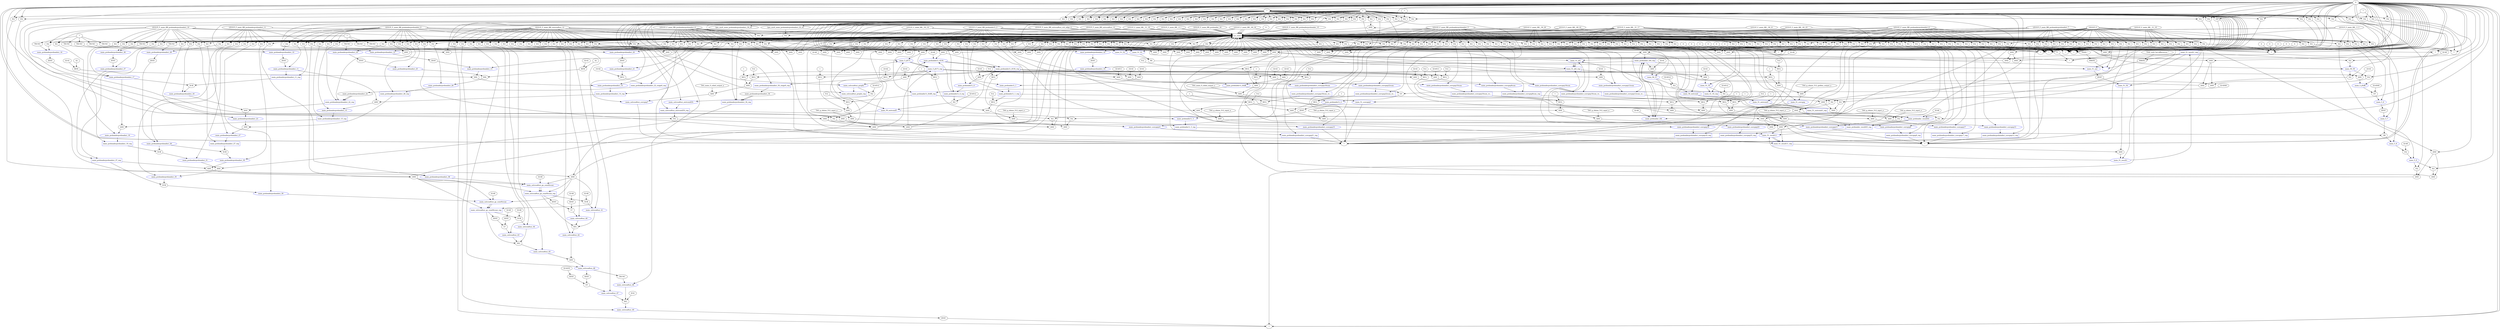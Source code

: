 //----------------------------------------------------------------------------//
// Generated by LegUp High-Level Synthesis Tool Version 4.0 (http://legup.org)
// Compiled: Sun Jul 26 12:56:54 2015
// University of Toronto
// For research and academic purposes only. Commercial use is prohibited.
// Please send bugs to: legup@eecg.toronto.edu
// Date: Fri Apr 19 11:00:07 2019
//----------------------------------------------------------------------------//

digraph {
Node0x40768a0[label="?"];
Node0x4078c40[label="0"];
Node0x4078c40 -> Node0x40768a0;
Node0x4078e60[label="EQ"];
Node0x4078e60 -> Node0x40768a0;
Node0x4079260[label="EQ"];
Node0x4079260 -> Node0x40768a0;
Node0x4127da0[label="EQ"];
Node0x4127da0 -> Node0x40768a0;
Node0x4076b20[label="?"];
Node0x4078c40 -> Node0x4076b20;
Node0x4078c40 -> Node0x4076b20;
Node0x40fedf0[label="1"];
Node0x40fedf0 -> Node0x4076b20;
Node0x40fedf0 -> Node0x4076b20;
Node0x40fedf0 -> Node0x4076b20;
Node0x40fedf0 -> Node0x4076b20;
Node0x40fedf0 -> Node0x4076b20;
Node0x40fedf0 -> Node0x4076b20;
Node0x4128340[label="EQ"];
Node0x4128340 -> Node0x4076b20;
Node0x4128660[label="EQ"];
Node0x4128660 -> Node0x4076b20;
Node0x4128920[label="EQ"];
Node0x4128920 -> Node0x4076b20;
Node0x4128be0[label="EQ"];
Node0x4128be0 -> Node0x4076b20;
Node0x4128ea0[label="EQ"];
Node0x4128ea0 -> Node0x4076b20;
Node0x4129160[label="EQ"];
Node0x4129160 -> Node0x4076b20;
Node0x4129420[label="EQ"];
Node0x4129420 -> Node0x4076b20;
Node0x4076c50[label="?"];
Node0x4078c40 -> Node0x4076c50;
Node0x4078c40 -> Node0x4076c50;
Node0x41297d0[label="main_preheaderpreheaderi_scevgep15",color=blue];
Node0x41297d0 -> Node0x4076c50;
Node0x412b9c0[label="main_preheaderpreheaderi_scevgep21_reg",shape=box,color=blue];
Node0x412b9c0 -> Node0x4076c50;
Node0x412d780[label="main_preheaderpreheaderi_scevgep23_reg",shape=box,color=blue];
Node0x412d780 -> Node0x4076c50;
Node0x412fe60[label="main_preheaderpreheaderi_scevgep19_reg",shape=box,color=blue];
Node0x412fe60 -> Node0x4076c50;
Node0x4132520[label="main_uslcssa8usi_scevgep7",color=blue];
Node0x4132520 -> Node0x4076c50;
Node0x4133920[label="main_51_scevgep2",color=blue];
Node0x4133920 -> Node0x4076c50;
Node0x4134d20[label="EQ"];
Node0x4134d20 -> Node0x4076c50;
Node0x4135020[label="EQ"];
Node0x4135020 -> Node0x4076c50;
Node0x41352e0[label="EQ"];
Node0x41352e0 -> Node0x4076c50;
Node0x41355a0[label="EQ"];
Node0x41355a0 -> Node0x4076c50;
Node0x4135860[label="EQ"];
Node0x4135860 -> Node0x4076c50;
Node0x4135b20[label="EQ"];
Node0x4135b20 -> Node0x4076c50;
Node0x4135de0[label="EQ"];
Node0x4135de0 -> Node0x4076c50;
Node0x4076d90[label="?"];
Node0x4078c40 -> Node0x4076d90;
Node0x4078c40 -> Node0x4076d90;
Node0x4078c40 -> Node0x4076d90;
Node0x4078c40 -> Node0x4076d90;
Node0x4078c40 -> Node0x4076d90;
Node0x4078c40 -> Node0x4076d90;
Node0x40fedf0 -> Node0x4076d90;
Node0x4078c40 -> Node0x4076d90;
Node0x4136380[label="EQ"];
Node0x4136380 -> Node0x4076d90;
Node0x41366a0[label="EQ"];
Node0x41366a0 -> Node0x4076d90;
Node0x4136960[label="EQ"];
Node0x4136960 -> Node0x4076d90;
Node0x4136c20[label="EQ"];
Node0x4136c20 -> Node0x4076d90;
Node0x4136ee0[label="EQ"];
Node0x4136ee0 -> Node0x4076d90;
Node0x41371a0[label="EQ"];
Node0x41371a0 -> Node0x4076d90;
Node0x4137460[label="EQ"];
Node0x4137460 -> Node0x4076d90;
Node0x4076ec0[label="?"];
Node0x4078c40 -> Node0x4076ec0;
Node0x4078c40 -> Node0x4076ec0;
Node0x4137810[label="ZEXT"];
Node0x4137810 -> Node0x4076ec0;
Node0x4151020[label="EQ"];
Node0x4151020 -> Node0x4076ec0;
Node0x41512e0[label="EQ"];
Node0x41512e0 -> Node0x4076ec0;
Node0x4077010[label="?"];
Node0x4078c40 -> Node0x4077010;
Node0x4078c40 -> Node0x4077010;
Node0x41516b0[label="0"];
Node0x41516b0 -> Node0x4077010;
Node0x41518c0[label="0"];
Node0x41518c0 -> Node0x4077010;
Node0x4151aa0[label="0"];
Node0x4151aa0 -> Node0x4077010;
Node0x4151cc0[label="0"];
Node0x4151cc0 -> Node0x4077010;
Node0x4151ec0[label="0"];
Node0x4151ec0 -> Node0x4077010;
Node0x41520c0[label="0"];
Node0x41520c0 -> Node0x4077010;
Node0x41522c0[label="EQ"];
Node0x41522c0 -> Node0x4077010;
Node0x41525e0[label="EQ"];
Node0x41525e0 -> Node0x4077010;
Node0x41528a0[label="EQ"];
Node0x41528a0 -> Node0x4077010;
Node0x4152b60[label="EQ"];
Node0x4152b60 -> Node0x4077010;
Node0x4152e20[label="EQ"];
Node0x4152e20 -> Node0x4077010;
Node0x41530e0[label="EQ"];
Node0x41530e0 -> Node0x4077010;
Node0x41533a0[label="EQ"];
Node0x41533a0 -> Node0x4077010;
Node0x4077270[label="?"];
Node0x4078c40 -> Node0x4077270;
Node0x4078c40 -> Node0x4077270;
Node0x40fedf0 -> Node0x4077270;
Node0x40fedf0 -> Node0x4077270;
Node0x40fedf0 -> Node0x4077270;
Node0x40fedf0 -> Node0x4077270;
Node0x40fedf0 -> Node0x4077270;
Node0x41538f0[label="EQ"];
Node0x41538f0 -> Node0x4077270;
Node0x4153bd0[label="EQ"];
Node0x4153bd0 -> Node0x4077270;
Node0x4153ed0[label="EQ"];
Node0x4153ed0 -> Node0x4077270;
Node0x4154190[label="EQ"];
Node0x4154190 -> Node0x4077270;
Node0x4154450[label="EQ"];
Node0x4154450 -> Node0x4077270;
Node0x4154710[label="EQ"];
Node0x4154710 -> Node0x4077270;
Node0x40773a0[label="?"];
Node0x4078c40 -> Node0x40773a0;
Node0x4078c40 -> Node0x40773a0;
Node0x4154ac0[label="main_preheaderpreheaderi_scevgep11",color=blue];
Node0x4154ac0 -> Node0x40773a0;
Node0x4156cb0[label="main_preheaderpreheaderi_scevgep9_reg",shape=box,color=blue];
Node0x4156cb0 -> Node0x40773a0;
Node0x4159370[label="main_preheaderpreheaderi_scevgep13_reg",shape=box,color=blue];
Node0x4159370 -> Node0x40773a0;
Node0x415ba50[label="main_preheaderpreheaderi_scevgep17_reg",shape=box,color=blue];
Node0x415ba50 -> Node0x40773a0;
Node0x415e110[label="main_51_scevgep",color=blue];
Node0x415e110 -> Node0x40773a0;
Node0x415f510[label="EQ"];
Node0x415f510 -> Node0x40773a0;
Node0x415f7d0[label="EQ"];
Node0x415f7d0 -> Node0x40773a0;
Node0x415fad0[label="EQ"];
Node0x415fad0 -> Node0x40773a0;
Node0x415fd90[label="EQ"];
Node0x415fd90 -> Node0x40773a0;
Node0x4160050[label="EQ"];
Node0x4160050 -> Node0x40773a0;
Node0x4160310[label="EQ"];
Node0x4160310 -> Node0x40773a0;
Node0x40774d0[label="?"];
Node0x4078c40 -> Node0x40774d0;
Node0x4078c40 -> Node0x40774d0;
Node0x4078c40 -> Node0x40774d0;
Node0x4078c40 -> Node0x40774d0;
Node0x4078c40 -> Node0x40774d0;
Node0x4078c40 -> Node0x40774d0;
Node0x4078c40 -> Node0x40774d0;
Node0x4160860[label="EQ"];
Node0x4160860 -> Node0x40774d0;
Node0x4160b40[label="EQ"];
Node0x4160b40 -> Node0x40774d0;
Node0x4160e40[label="EQ"];
Node0x4160e40 -> Node0x40774d0;
Node0x4161100[label="EQ"];
Node0x4161100 -> Node0x40774d0;
Node0x41613c0[label="EQ"];
Node0x41613c0 -> Node0x40774d0;
Node0x4161680[label="EQ"];
Node0x4161680 -> Node0x40774d0;
Node0x4076f80[label="?"];
Node0x4078c40 -> Node0x4076f80;
Node0x4078c40 -> Node0x4076f80;
Node0x4161a30[label="EQ"];
Node0x4161a30 -> Node0x4076f80;
Node0x4077770[label="?"];
Node0x4078c40 -> Node0x4077770;
Node0x4078c40 -> Node0x4077770;
Node0x4161df0[label="0"];
Node0x4161df0 -> Node0x4077770;
Node0x4162000[label="0"];
Node0x4162000 -> Node0x4077770;
Node0x41621e0[label="0"];
Node0x41621e0 -> Node0x4077770;
Node0x4162400[label="0"];
Node0x4162400 -> Node0x4077770;
Node0x4162600[label="0"];
Node0x4162600 -> Node0x4077770;
Node0x4162800[label="EQ"];
Node0x4162800 -> Node0x4077770;
Node0x4162ae0[label="EQ"];
Node0x4162ae0 -> Node0x4077770;
Node0x4162de0[label="EQ"];
Node0x4162de0 -> Node0x4077770;
Node0x41630a0[label="EQ"];
Node0x41630a0 -> Node0x4077770;
Node0x4163360[label="EQ"];
Node0x4163360 -> Node0x4077770;
Node0x4163620[label="EQ"];
Node0x4163620 -> Node0x4077770;
Node0x40789f0[label="?"];
Node0x4163910[label="0"];
Node0x4163910 -> Node0x40789f0;
Node0x41210c0[label="main_51_result1_reg",shape=box,color=blue];
Node0x41210c0 -> Node0x40789f0;
Node0x4163b80[label="EQ"];
Node0x4163b80 -> Node0x40789f0;
Node0x4163e50[label="EQ"];
Node0x4163e50 -> Node0x40789f0;
Node0x4171c00[label="",color=blue,color=blue];
Node0x4171ce0[label="WRITE"];
Node0x4171ce0 -> Node0x4171c00;
Node0x4172120[label="WRITE"];
Node0x4172120 -> Node0x4171c00;
Node0x41725b0[label="EQ"];
Node0x41725b0 -> Node0x4171c00;
Node0x4172880[label="EQ"];
Node0x4172880 -> Node0x4171c00;
Node0x40769f0[label="?"];
Node0x40769f0 -> Node0x4078e60;
Node0x4078c40 -> Node0x4078e60;
Node0x4079470[label="cur_state",shape=box];
Node0x4079470 -> Node0x4079260;
Node0x4079670[label="LEGUP_0"];
Node0x4079670 -> Node0x4079260;
Node0x4079470 -> Node0x4127da0;
Node0x40fe160[label="LEGUP_F_main_BB__64_24"];
Node0x40fe160 -> Node0x4127da0;
Node0x4079470 -> Node0x4128340;
Node0x4079670 -> Node0x4128340;
Node0x4079470 -> Node0x4128660;
Node0x407a000[label="LEGUP_F_main_BB_preheaderpreheaderi_5"];
Node0x407a000 -> Node0x4128660;
Node0x4079470 -> Node0x4128920;
Node0x407a6e0[label="LEGUP_F_main_BB_preheaderpreheaderi_6"];
Node0x407a6e0 -> Node0x4128920;
Node0x4079470 -> Node0x4128be0;
Node0x40fb930[label="LEGUP_F_main_BB_preheaderpreheaderi_7"];
Node0x40fb930 -> Node0x4128be0;
Node0x4079470 -> Node0x4128ea0;
Node0x407a150[label="LEGUP_F_main_BB_preheaderpreheaderi_8"];
Node0x407a150 -> Node0x4128ea0;
Node0x4079470 -> Node0x4129160;
Node0x407a490[label="LEGUP_F_main_BB_uslcssa8usi_12"];
Node0x407a490 -> Node0x4129160;
Node0x4079470 -> Node0x4129420;
Node0x40fd0e0[label="LEGUP_F_main_BB__51_17"];
Node0x40fd0e0 -> Node0x4129420;
Node0x41299e0[label="ADD"];
Node0x41299e0 -> Node0x41297d0;
Node0x412b700[label="EQ"];
Node0x412b700 -> Node0x41297d0;
Node0x412bba0[label="main_preheaderpreheaderi_scevgep21",color=blue];
Node0x412bba0 -> Node0x412b9c0;
Node0x412d4c0[label="EQ"];
Node0x412d4c0 -> Node0x412b9c0;
Node0x412d980[label="main_preheaderpreheaderi_scevgep23",color=blue];
Node0x412d980 -> Node0x412d780;
Node0x412fba0[label="EQ"];
Node0x412fba0 -> Node0x412d780;
Node0x4130040[label="main_preheaderpreheaderi_scevgep19",color=blue];
Node0x4130040 -> Node0x412fe60;
Node0x4132260[label="EQ"];
Node0x4132260 -> Node0x412fe60;
Node0x4132700[label="ADD"];
Node0x4132700 -> Node0x4132520;
Node0x4133660[label="EQ"];
Node0x4133660 -> Node0x4132520;
Node0x4133b00[label="ADD"];
Node0x4133b00 -> Node0x4133920;
Node0x4134a60[label="EQ"];
Node0x4134a60 -> Node0x4133920;
Node0x4079470 -> Node0x4134d20;
Node0x4079670 -> Node0x4134d20;
Node0x4079470 -> Node0x4135020;
Node0x407a000 -> Node0x4135020;
Node0x4079470 -> Node0x41352e0;
Node0x407a6e0 -> Node0x41352e0;
Node0x4079470 -> Node0x41355a0;
Node0x40fb930 -> Node0x41355a0;
Node0x4079470 -> Node0x4135860;
Node0x407a150 -> Node0x4135860;
Node0x4079470 -> Node0x4135b20;
Node0x407a490 -> Node0x4135b20;
Node0x4079470 -> Node0x4135de0;
Node0x40fd0e0 -> Node0x4135de0;
Node0x4079470 -> Node0x4136380;
Node0x4079670 -> Node0x4136380;
Node0x4079470 -> Node0x41366a0;
Node0x407a000 -> Node0x41366a0;
Node0x4079470 -> Node0x4136960;
Node0x407a6e0 -> Node0x4136960;
Node0x4079470 -> Node0x4136c20;
Node0x40fb930 -> Node0x4136c20;
Node0x4079470 -> Node0x4136ee0;
Node0x407a150 -> Node0x4136ee0;
Node0x4079470 -> Node0x41371a0;
Node0x407a490 -> Node0x41371a0;
Node0x4079470 -> Node0x4137460;
Node0x40fd0e0 -> Node0x4137460;
Node0x4137a20[label="main_uslcssa8usi_49",color=blue];
Node0x4137a20 -> Node0x4137810;
Node0x4079470 -> Node0x4151020;
Node0x4079670 -> Node0x4151020;
Node0x4079470 -> Node0x41512e0;
Node0x407a490 -> Node0x41512e0;
Node0x4079470 -> Node0x41522c0;
Node0x4079670 -> Node0x41522c0;
Node0x4079470 -> Node0x41525e0;
Node0x407a000 -> Node0x41525e0;
Node0x4079470 -> Node0x41528a0;
Node0x407a6e0 -> Node0x41528a0;
Node0x4079470 -> Node0x4152b60;
Node0x40fb930 -> Node0x4152b60;
Node0x4079470 -> Node0x4152e20;
Node0x407a150 -> Node0x4152e20;
Node0x4079470 -> Node0x41530e0;
Node0x407a490 -> Node0x41530e0;
Node0x4079470 -> Node0x41533a0;
Node0x40fd0e0 -> Node0x41533a0;
Node0x4079470 -> Node0x41538f0;
Node0x4079670 -> Node0x41538f0;
Node0x4079470 -> Node0x4153bd0;
Node0x407a6e0 -> Node0x4153bd0;
Node0x4079470 -> Node0x4153ed0;
Node0x40fb930 -> Node0x4153ed0;
Node0x4079470 -> Node0x4154190;
Node0x407a150 -> Node0x4154190;
Node0x4079470 -> Node0x4154450;
Node0x40fbe60[label="LEGUP_F_main_BB_preheaderpreheaderi_9"];
Node0x40fbe60 -> Node0x4154450;
Node0x4079470 -> Node0x4154710;
Node0x40fd0e0 -> Node0x4154710;
Node0x4154cd0[label="ADD"];
Node0x4154cd0 -> Node0x4154ac0;
Node0x41569f0[label="EQ"];
Node0x41569f0 -> Node0x4154ac0;
Node0x4156e90[label="main_preheaderpreheaderi_scevgep9",color=blue];
Node0x4156e90 -> Node0x4156cb0;
Node0x41590b0[label="EQ"];
Node0x41590b0 -> Node0x4156cb0;
Node0x4159570[label="main_preheaderpreheaderi_scevgep13",color=blue];
Node0x4159570 -> Node0x4159370;
Node0x415b790[label="EQ"];
Node0x415b790 -> Node0x4159370;
Node0x415bc30[label="main_preheaderpreheaderi_scevgep17",color=blue];
Node0x415bc30 -> Node0x415ba50;
Node0x415de50[label="EQ"];
Node0x415de50 -> Node0x415ba50;
Node0x415e2f0[label="ADD"];
Node0x415e2f0 -> Node0x415e110;
Node0x415f250[label="EQ"];
Node0x415f250 -> Node0x415e110;
Node0x4079470 -> Node0x415f510;
Node0x4079670 -> Node0x415f510;
Node0x4079470 -> Node0x415f7d0;
Node0x407a6e0 -> Node0x415f7d0;
Node0x4079470 -> Node0x415fad0;
Node0x40fb930 -> Node0x415fad0;
Node0x4079470 -> Node0x415fd90;
Node0x407a150 -> Node0x415fd90;
Node0x4079470 -> Node0x4160050;
Node0x40fbe60 -> Node0x4160050;
Node0x4079470 -> Node0x4160310;
Node0x40fd0e0 -> Node0x4160310;
Node0x4079470 -> Node0x4160860;
Node0x4079670 -> Node0x4160860;
Node0x4079470 -> Node0x4160b40;
Node0x407a6e0 -> Node0x4160b40;
Node0x4079470 -> Node0x4160e40;
Node0x40fb930 -> Node0x4160e40;
Node0x4079470 -> Node0x4161100;
Node0x407a150 -> Node0x4161100;
Node0x4079470 -> Node0x41613c0;
Node0x40fbe60 -> Node0x41613c0;
Node0x4079470 -> Node0x4161680;
Node0x40fd0e0 -> Node0x4161680;
Node0x4079470 -> Node0x4161a30;
Node0x4079670 -> Node0x4161a30;
Node0x4079470 -> Node0x4162800;
Node0x4079670 -> Node0x4162800;
Node0x4079470 -> Node0x4162ae0;
Node0x407a6e0 -> Node0x4162ae0;
Node0x4079470 -> Node0x4162de0;
Node0x40fb930 -> Node0x4162de0;
Node0x4079470 -> Node0x41630a0;
Node0x407a150 -> Node0x41630a0;
Node0x4079470 -> Node0x4163360;
Node0x40fbe60 -> Node0x4163360;
Node0x4079470 -> Node0x4163620;
Node0x40fd0e0 -> Node0x4163620;
Node0x41212e0[label="main_51_result1",color=blue];
Node0x41212e0 -> Node0x41210c0;
Node0x41246a0[label="EQ"];
Node0x41246a0 -> Node0x41210c0;
Node0x4079470 -> Node0x4163b80;
Node0x4079670 -> Node0x4163b80;
Node0x4079470 -> Node0x4163e50;
Node0x40fe160 -> Node0x4163e50;
Node0x4171f00[label="\"PASS! \""];
Node0x4171f00 -> Node0x4171ce0;
Node0x4172340[label="\"FAIL with %d differences \""];
Node0x4172340 -> Node0x4172120;
Node0x41210c0 -> Node0x4172120;
Node0x4079470 -> Node0x41725b0;
Node0x40fdd10[label="LEGUP_F_main_BB__60_22"];
Node0x40fdd10 -> Node0x41725b0;
Node0x4079470 -> Node0x4172880;
Node0x40fdf10[label="LEGUP_F_main_BB__62_23"];
Node0x40fdf10 -> Node0x4172880;
Node0x4078c40 -> Node0x40769f0;
Node0x4079670 -> Node0x4079470;
Node0x4079890[label="LEGUP_F_main_BB__0_1"];
Node0x4079890 -> Node0x4079470;
Node0x4079670 -> Node0x4079470;
Node0x4079890 -> Node0x4079470;
Node0x4079b40[label="LEGUP_F_main_BB_preheader1i_2"];
Node0x4079b40 -> Node0x4079470;
Node0x4079b40 -> Node0x4079470;
Node0x4079db0[label="LEGUP_F_main_BB__5_3"];
Node0x4079db0 -> Node0x4079470;
Node0x4079db0 -> Node0x4079470;
Node0x407a000 -> Node0x4079470;
Node0x407a240[label="LEGUP_F_main_BB_uslcssa8usi_crit_edge_4"];
Node0x407a240 -> Node0x4079470;
Node0x407a240 -> Node0x4079470;
Node0x407a490 -> Node0x4079470;
Node0x407a000 -> Node0x4079470;
Node0x407a6e0 -> Node0x4079470;
Node0x407a6e0 -> Node0x4079470;
Node0x40fb930 -> Node0x4079470;
Node0x40fb930 -> Node0x4079470;
Node0x407a150 -> Node0x4079470;
Node0x407a150 -> Node0x4079470;
Node0x40fbe60 -> Node0x4079470;
Node0x40fbe60 -> Node0x4079470;
Node0x40fc0b0[label="LEGUP_F_main_BB_preheaderpreheaderi_10"];
Node0x40fc0b0 -> Node0x4079470;
Node0x40fc0b0 -> Node0x4079470;
Node0x40fc300[label="LEGUP_F_main_BB_preheaderpreheaderi_11"];
Node0x40fc300 -> Node0x4079470;
Node0x40fc300 -> Node0x4079470;
Node0x407a490 -> Node0x4079470;
Node0x407a490 -> Node0x4079470;
Node0x40fc5f0[label="LEGUP_F_main_BB_uslcssa8usi_13"];
Node0x40fc5f0 -> Node0x4079470;
Node0x40fc5f0 -> Node0x4079470;
Node0x40fc840[label="LEGUP_F_main_BB__50_14"];
Node0x40fc840 -> Node0x4079470;
Node0x4079db0 -> Node0x4079470;
Node0x40fc840 -> Node0x4079470;
Node0x40fcae0[label="LEGUP_F_main_BB_preheaderpreheader_15"];
Node0x40fcae0 -> Node0x4079470;
Node0x4079b40 -> Node0x4079470;
Node0x40fcae0 -> Node0x4079470;
Node0x40fce90[label="LEGUP_F_main_BB_preheader_16"];
Node0x40fce90 -> Node0x4079470;
Node0x40fce90 -> Node0x4079470;
Node0x40fd0e0 -> Node0x4079470;
Node0x40fd0e0 -> Node0x4079470;
Node0x40fd330[label="LEGUP_F_main_BB__51_18"];
Node0x40fd330 -> Node0x4079470;
Node0x40fd330 -> Node0x4079470;
Node0x40fd580[label="LEGUP_F_main_BB__51_19"];
Node0x40fd580 -> Node0x4079470;
Node0x40fd580 -> Node0x4079470;
Node0x40fd7d0[label="LEGUP_F_main_BB__56_20"];
Node0x40fd7d0 -> Node0x4079470;
Node0x40fd0e0 -> Node0x4079470;
Node0x40fd7d0 -> Node0x4079470;
Node0x40fda70[label="LEGUP_F_main_BB__58_21"];
Node0x40fda70 -> Node0x4079470;
Node0x40fce90 -> Node0x4079470;
Node0x40fda70 -> Node0x4079470;
Node0x40fdd10 -> Node0x4079470;
Node0x40fdf10 -> Node0x4079470;
Node0x40fdd10 -> Node0x4079470;
Node0x40fe160 -> Node0x4079470;
Node0x40fdf10 -> Node0x4079470;
Node0x40fe160 -> Node0x4079470;
Node0x40fe160 -> Node0x4079470;
Node0x4079670 -> Node0x4079470;
Node0x40fe4a0[label="0"];
Node0x40fe4a0 -> Node0x4079470;
Node0x40fe6a0[label="AND"];
Node0x40fe6a0 -> Node0x4079470;
Node0x40ff010[label="AND"];
Node0x40ff010 -> Node0x4079470;
Node0x40ffaa0[label="AND"];
Node0x40ffaa0 -> Node0x4079470;
Node0x40fffd0[label="AND"];
Node0x40fffd0 -> Node0x4079470;
Node0x4100770[label="AND"];
Node0x4100770 -> Node0x4079470;
Node0x4100ca0[label="AND"];
Node0x4100ca0 -> Node0x4079470;
Node0x4101440[label="AND"];
Node0x4101440 -> Node0x4079470;
Node0x4101b70[label="AND"];
Node0x4101b70 -> Node0x4079470;
Node0x4102310[label="AND"];
Node0x4102310 -> Node0x4079470;
Node0x410cf30[label="AND"];
Node0x410cf30 -> Node0x4079470;
Node0x410d460[label="AND"];
Node0x410d460 -> Node0x4079470;
Node0x410dc00[label="AND"];
Node0x410dc00 -> Node0x4079470;
Node0x410e130[label="AND"];
Node0x410e130 -> Node0x4079470;
Node0x410e8d0[label="AND"];
Node0x410e8d0 -> Node0x4079470;
Node0x410ee00[label="AND"];
Node0x410ee00 -> Node0x4079470;
Node0x410f5a0[label="AND"];
Node0x410f5a0 -> Node0x4079470;
Node0x410fad0[label="AND"];
Node0x410fad0 -> Node0x4079470;
Node0x4110270[label="AND"];
Node0x4110270 -> Node0x4079470;
Node0x41107a0[label="AND"];
Node0x41107a0 -> Node0x4079470;
Node0x4110f40[label="AND"];
Node0x4110f40 -> Node0x4079470;
Node0x4111470[label="AND"];
Node0x4111470 -> Node0x4079470;
Node0x4111c10[label="AND"];
Node0x4111c10 -> Node0x4079470;
Node0x4112140[label="AND"];
Node0x4112140 -> Node0x4079470;
Node0x41128e0[label="AND"];
Node0x41128e0 -> Node0x4079470;
Node0x4112e10[label="AND"];
Node0x4112e10 -> Node0x4079470;
Node0x41135b0[label="AND"];
Node0x41135b0 -> Node0x4079470;
Node0x4113ae0[label="AND"];
Node0x4113ae0 -> Node0x4079470;
Node0x4114280[label="AND"];
Node0x4114280 -> Node0x4079470;
Node0x41147b0[label="AND"];
Node0x41147b0 -> Node0x4079470;
Node0x4114ce0[label="AND"];
Node0x4114ce0 -> Node0x4079470;
Node0x4105690[label="AND"];
Node0x4105690 -> Node0x4079470;
Node0x4115240[label="AND"];
Node0x4115240 -> Node0x4079470;
Node0x4115790[label="AND"];
Node0x4115790 -> Node0x4079470;
Node0x410a1e0[label="AND"];
Node0x410a1e0 -> Node0x4079470;
Node0x4115cf0[label="AND"];
Node0x4115cf0 -> Node0x4079470;
Node0x41164b0[label="AND"];
Node0x41164b0 -> Node0x4079470;
Node0x41169e0[label="AND"];
Node0x41169e0 -> Node0x4079470;
Node0x4117180[label="AND"];
Node0x4117180 -> Node0x4079470;
Node0x41176b0[label="AND"];
Node0x41176b0 -> Node0x4079470;
Node0x4117e50[label="AND"];
Node0x4117e50 -> Node0x4079470;
Node0x4118380[label="AND"];
Node0x4118380 -> Node0x4079470;
Node0x4118b20[label="AND"];
Node0x4118b20 -> Node0x4079470;
Node0x4119050[label="AND"];
Node0x4119050 -> Node0x4079470;
Node0x41197f0[label="AND"];
Node0x41197f0 -> Node0x4079470;
Node0x411b7d0[label="AND"];
Node0x411b7d0 -> Node0x4079470;
Node0x411cac0[label="AND"];
Node0x411cac0 -> Node0x4079470;
Node0x411d280[label="AND"];
Node0x411d280 -> Node0x4079470;
Node0x411eb60[label="AND"];
Node0x411eb60 -> Node0x4079470;
Node0x411fb90[label="AND"];
Node0x411fb90 -> Node0x4079470;
Node0x4120350[label="AND"];
Node0x4120350 -> Node0x4079470;
Node0x4124e70[label="AND"];
Node0x4124e70 -> Node0x4079470;
Node0x41253a0[label="AND"];
Node0x41253a0 -> Node0x4079470;
Node0x4125b40[label="AND"];
Node0x4125b40 -> Node0x4079470;
Node0x4126070[label="AND"];
Node0x4126070 -> Node0x4079470;
Node0x4126810[label="AND"];
Node0x4126810 -> Node0x4079470;
Node0x4126d40[label="AND"];
Node0x4126d40 -> Node0x4079470;
Node0x41274e0[label="AND"];
Node0x41274e0 -> Node0x4079470;
Node0x4127a10[label="EQ"];
Node0x4127a10 -> Node0x4079470;
Node0x4129be0[label="`TAG_g_elaine_512_input_a"];
Node0x4129be0 -> Node0x41299e0;
Node0x4129e00[label="ADD"];
Node0x4129e00 -> Node0x41299e0;
Node0x4079470 -> Node0x412b700;
Node0x407a000 -> Node0x412b700;
Node0x412bdc0[label="ADD"];
Node0x412bdc0 -> Node0x412bba0;
Node0x412d200[label="EQ"];
Node0x412d200 -> Node0x412bba0;
Node0x4079470 -> Node0x412d4c0;
Node0x407a000 -> Node0x412d4c0;
Node0x412dba0[label="ADD"];
Node0x412dba0 -> Node0x412d980;
Node0x412f8e0[label="EQ"];
Node0x412f8e0 -> Node0x412d980;
Node0x4079470 -> Node0x412fba0;
Node0x407a6e0 -> Node0x412fba0;
Node0x4130260[label="ADD"];
Node0x4130260 -> Node0x4130040;
Node0x4131fa0[label="EQ"];
Node0x4131fa0 -> Node0x4130040;
Node0x4079470 -> Node0x4132260;
Node0x407a6e0 -> Node0x4132260;
Node0x4132920[label="`TAG_main_0_sobel_output_a"];
Node0x4132920 -> Node0x4132700;
Node0x4132b40[label="ADD"];
Node0x4132b40 -> Node0x4132700;
Node0x4079470 -> Node0x4133660;
Node0x407a490 -> Node0x4133660;
Node0x4133d20[label="`TAG_main_0_sobel_output_a"];
Node0x4133d20 -> Node0x4133b00;
Node0x4133f40[label="ADD"];
Node0x4133f40 -> Node0x4133b00;
Node0x4079470 -> Node0x4134a60;
Node0x40fd0e0 -> Node0x4134a60;
Node0x4137c20[label="SEL"];
Node0x4137c20 -> Node0x4137a20;
Node0x4150d60[label="EQ"];
Node0x4150d60 -> Node0x4137a20;
Node0x4154ed0[label="`TAG_g_elaine_512_input_a"];
Node0x4154ed0 -> Node0x4154cd0;
Node0x41550f0[label="ADD"];
Node0x41550f0 -> Node0x4154cd0;
Node0x4079470 -> Node0x41569f0;
Node0x407a6e0 -> Node0x41569f0;
Node0x41570b0[label="ADD"];
Node0x41570b0 -> Node0x4156e90;
Node0x4158df0[label="EQ"];
Node0x4158df0 -> Node0x4156e90;
Node0x4079470 -> Node0x41590b0;
Node0x407a6e0 -> Node0x41590b0;
Node0x4159790[label="ADD"];
Node0x4159790 -> Node0x4159570;
Node0x415b4d0[label="EQ"];
Node0x415b4d0 -> Node0x4159570;
Node0x4079470 -> Node0x415b790;
Node0x407a6e0 -> Node0x415b790;
Node0x415be50[label="ADD"];
Node0x415be50 -> Node0x415bc30;
Node0x415db90[label="EQ"];
Node0x415db90 -> Node0x415bc30;
Node0x4079470 -> Node0x415de50;
Node0x407a6e0 -> Node0x415de50;
Node0x415e510[label="`TAG_g_elaine_512_golden_output_a"];
Node0x415e510 -> Node0x415e2f0;
Node0x415e730[label="ADD"];
Node0x415e730 -> Node0x415e2f0;
Node0x4079470 -> Node0x415f250;
Node0x40fd0e0 -> Node0x415f250;
Node0x4121500[label="ADD"];
Node0x4121500 -> Node0x41212e0;
Node0x41243c0[label="EQ"];
Node0x41243c0 -> Node0x41212e0;
Node0x4079470 -> Node0x41246a0;
Node0x40fd580 -> Node0x41246a0;
Node0x40fe8a0[label="EQ"];
Node0x40fe8a0 -> Node0x40fe6a0;
Node0x40feba0[label="EQ"];
Node0x40feba0 -> Node0x40fe6a0;
Node0x40ff1f0[label="AND"];
Node0x40ff1f0 -> Node0x40ff010;
Node0x40ff760[label="EQ"];
Node0x40ff760 -> Node0x40ff010;
Node0x40ff1f0 -> Node0x40ffaa0;
Node0x40ffcf0[label="EQ"];
Node0x40ffcf0 -> Node0x40ffaa0;
Node0x41001b0[label="EQ"];
Node0x41001b0 -> Node0x40fffd0;
Node0x41004b0[label="EQ"];
Node0x41004b0 -> Node0x40fffd0;
Node0x41001b0 -> Node0x4100770;
Node0x41009c0[label="EQ"];
Node0x41009c0 -> Node0x4100770;
Node0x4100e80[label="EQ"];
Node0x4100e80 -> Node0x4100ca0;
Node0x4101180[label="EQ"];
Node0x4101180 -> Node0x4100ca0;
Node0x4100e80 -> Node0x4101440;
Node0x40fcd50[label="EQ"];
Node0x40fcd50 -> Node0x4101440;
Node0x4101d50[label="EQ"];
Node0x4101d50 -> Node0x4101b70;
Node0x4102050[label="EQ"];
Node0x4102050 -> Node0x4101b70;
Node0x41024f0[label="AND"];
Node0x41024f0 -> Node0x4102310;
Node0x4102a60[label="EQ"];
Node0x4102a60 -> Node0x4102310;
Node0x41024f0 -> Node0x410cf30;
Node0x410d180[label="EQ"];
Node0x410d180 -> Node0x410cf30;
Node0x410d640[label="EQ"];
Node0x410d640 -> Node0x410d460;
Node0x410d940[label="EQ"];
Node0x410d940 -> Node0x410d460;
Node0x410d640 -> Node0x410dc00;
Node0x410de50[label="EQ"];
Node0x410de50 -> Node0x410dc00;
Node0x410e310[label="EQ"];
Node0x410e310 -> Node0x410e130;
Node0x410e610[label="EQ"];
Node0x410e610 -> Node0x410e130;
Node0x410e310 -> Node0x410e8d0;
Node0x410eb20[label="EQ"];
Node0x410eb20 -> Node0x410e8d0;
Node0x410efe0[label="EQ"];
Node0x410efe0 -> Node0x410ee00;
Node0x410f2e0[label="EQ"];
Node0x410f2e0 -> Node0x410ee00;
Node0x410efe0 -> Node0x410f5a0;
Node0x410f7f0[label="EQ"];
Node0x410f7f0 -> Node0x410f5a0;
Node0x410fcb0[label="EQ"];
Node0x410fcb0 -> Node0x410fad0;
Node0x410ffb0[label="EQ"];
Node0x410ffb0 -> Node0x410fad0;
Node0x410fcb0 -> Node0x4110270;
Node0x41104c0[label="EQ"];
Node0x41104c0 -> Node0x4110270;
Node0x4110980[label="EQ"];
Node0x4110980 -> Node0x41107a0;
Node0x4110c80[label="EQ"];
Node0x4110c80 -> Node0x41107a0;
Node0x4110980 -> Node0x4110f40;
Node0x4111190[label="EQ"];
Node0x4111190 -> Node0x4110f40;
Node0x4111650[label="EQ"];
Node0x4111650 -> Node0x4111470;
Node0x4111950[label="EQ"];
Node0x4111950 -> Node0x4111470;
Node0x4111650 -> Node0x4111c10;
Node0x4111e60[label="EQ"];
Node0x4111e60 -> Node0x4111c10;
Node0x4112320[label="EQ"];
Node0x4112320 -> Node0x4112140;
Node0x4112620[label="EQ"];
Node0x4112620 -> Node0x4112140;
Node0x4112320 -> Node0x41128e0;
Node0x4112b30[label="EQ"];
Node0x4112b30 -> Node0x41128e0;
Node0x4112ff0[label="EQ"];
Node0x4112ff0 -> Node0x4112e10;
Node0x41132f0[label="EQ"];
Node0x41132f0 -> Node0x4112e10;
Node0x4112ff0 -> Node0x41135b0;
Node0x4113800[label="EQ"];
Node0x4113800 -> Node0x41135b0;
Node0x4113cc0[label="EQ"];
Node0x4113cc0 -> Node0x4113ae0;
Node0x4113fc0[label="EQ"];
Node0x4113fc0 -> Node0x4113ae0;
Node0x4113cc0 -> Node0x4114280;
Node0x41144d0[label="EQ"];
Node0x41144d0 -> Node0x4114280;
Node0x4105a90[label="EQ"];
Node0x4105a90 -> Node0x41147b0;
Node0x4114a00[label="EQ"];
Node0x4114a00 -> Node0x41147b0;
Node0x4105870[label="AND"];
Node0x4105870 -> Node0x4114ce0;
Node0x4114f30[label="EQ"];
Node0x4114f30 -> Node0x4114ce0;
Node0x4105870 -> Node0x4105690;
Node0x4106050[label="EQ"];
Node0x4106050 -> Node0x4105690;
Node0x410a5e0[label="EQ"];
Node0x410a5e0 -> Node0x4115240;
Node0x41154b0[label="EQ"];
Node0x41154b0 -> Node0x4115240;
Node0x410a3c0[label="AND"];
Node0x410a3c0 -> Node0x4115790;
Node0x41159e0[label="EQ"];
Node0x41159e0 -> Node0x4115790;
Node0x410a3c0 -> Node0x410a1e0;
Node0x410aba0[label="EQ"];
Node0x410aba0 -> Node0x410a1e0;
Node0x4115ef0[label="EQ"];
Node0x4115ef0 -> Node0x4115cf0;
Node0x41161f0[label="EQ"];
Node0x41161f0 -> Node0x4115cf0;
Node0x4115ef0 -> Node0x41164b0;
Node0x4116700[label="EQ"];
Node0x4116700 -> Node0x41164b0;
Node0x4116bc0[label="EQ"];
Node0x4116bc0 -> Node0x41169e0;
Node0x4116ec0[label="EQ"];
Node0x4116ec0 -> Node0x41169e0;
Node0x4116bc0 -> Node0x4117180;
Node0x41173d0[label="EQ"];
Node0x41173d0 -> Node0x4117180;
Node0x4117890[label="EQ"];
Node0x4117890 -> Node0x41176b0;
Node0x4117b90[label="EQ"];
Node0x4117b90 -> Node0x41176b0;
Node0x4117890 -> Node0x4117e50;
Node0x41180a0[label="EQ"];
Node0x41180a0 -> Node0x4117e50;
Node0x4118560[label="EQ"];
Node0x4118560 -> Node0x4118380;
Node0x4118860[label="EQ"];
Node0x4118860 -> Node0x4118380;
Node0x4118560 -> Node0x4118b20;
Node0x4118d70[label="EQ"];
Node0x4118d70 -> Node0x4118b20;
Node0x4119230[label="EQ"];
Node0x4119230 -> Node0x4119050;
Node0x4119530[label="EQ"];
Node0x4119530 -> Node0x4119050;
Node0x41199d0[label="AND"];
Node0x41199d0 -> Node0x41197f0;
Node0x4119f40[label="EQ"];
Node0x4119f40 -> Node0x41197f0;
Node0x41199d0 -> Node0x411b7d0;
Node0x411ba20[label="EQ"];
Node0x411ba20 -> Node0x411b7d0;
Node0x411ccc0[label="EQ"];
Node0x411ccc0 -> Node0x411cac0;
Node0x411cfc0[label="EQ"];
Node0x411cfc0 -> Node0x411cac0;
Node0x411d460[label="AND"];
Node0x411d460 -> Node0x411d280;
Node0x411d9d0[label="EQ"];
Node0x411d9d0 -> Node0x411d280;
Node0x411d460 -> Node0x411eb60;
Node0x411edb0[label="EQ"];
Node0x411edb0 -> Node0x411eb60;
Node0x411fd90[label="EQ"];
Node0x411fd90 -> Node0x411fb90;
Node0x4120090[label="EQ"];
Node0x4120090 -> Node0x411fb90;
Node0x4120530[label="AND"];
Node0x4120530 -> Node0x4120350;
Node0x4120aa0[label="EQ"];
Node0x4120aa0 -> Node0x4120350;
Node0x4120530 -> Node0x4124e70;
Node0x41250c0[label="EQ"];
Node0x41250c0 -> Node0x4124e70;
Node0x4125580[label="EQ"];
Node0x4125580 -> Node0x41253a0;
Node0x4125880[label="EQ"];
Node0x4125880 -> Node0x41253a0;
Node0x4125580 -> Node0x4125b40;
Node0x4125d90[label="EQ"];
Node0x4125d90 -> Node0x4125b40;
Node0x4126250[label="EQ"];
Node0x4126250 -> Node0x4126070;
Node0x4126550[label="EQ"];
Node0x4126550 -> Node0x4126070;
Node0x4126250 -> Node0x4126810;
Node0x4126a60[label="EQ"];
Node0x4126a60 -> Node0x4126810;
Node0x4126f20[label="EQ"];
Node0x4126f20 -> Node0x4126d40;
Node0x4127220[label="EQ"];
Node0x4127220 -> Node0x4126d40;
Node0x4126f20 -> Node0x41274e0;
Node0x4127730[label="EQ"];
Node0x4127730 -> Node0x41274e0;
Node0x3fd9310[label="?"];
Node0x3fd9310 -> Node0x4127a10;
Node0x40fedf0 -> Node0x4127a10;
Node0x412a020[label="MUL"];
Node0x412a020 -> Node0x4129e00;
Node0x412b290[label="MUL"];
Node0x412b290 -> Node0x4129e00;
Node0x412bfe0[label="`TAG_g_elaine_512_input_a"];
Node0x412bfe0 -> Node0x412bdc0;
Node0x412c200[label="ADD"];
Node0x412c200 -> Node0x412bdc0;
Node0x4079470 -> Node0x412d200;
Node0x407a000 -> Node0x412d200;
Node0x412ddc0[label="`TAG_g_elaine_512_input_a"];
Node0x412ddc0 -> Node0x412dba0;
Node0x412dfe0[label="ADD"];
Node0x412dfe0 -> Node0x412dba0;
Node0x4079470 -> Node0x412f8e0;
Node0x407a6e0 -> Node0x412f8e0;
Node0x4130480[label="`TAG_g_elaine_512_input_a"];
Node0x4130480 -> Node0x4130260;
Node0x41306a0[label="ADD"];
Node0x41306a0 -> Node0x4130260;
Node0x4079470 -> Node0x4131fa0;
Node0x407a6e0 -> Node0x4131fa0;
Node0x4132d60[label="MUL"];
Node0x4132d60 -> Node0x4132b40;
Node0x41331f0[label="MUL"];
Node0x41331f0 -> Node0x4132b40;
Node0x4134160[label="MUL"];
Node0x4134160 -> Node0x4133f40;
Node0x41345f0[label="MUL"];
Node0x41345f0 -> Node0x4133f40;
Node0x4137e40[label="main_uslcssa8usi_47",color=blue];
Node0x4137e40 -> Node0x4137c20;
Node0x4150400[label="-8'd1"];
Node0x4150400 -> Node0x4137c20;
Node0x4150600[label="main_uslcssa8usi_48",color=blue];
Node0x4150600 -> Node0x4137c20;
Node0x4079470 -> Node0x4150d60;
Node0x407a490 -> Node0x4150d60;
Node0x4155310[label="MUL"];
Node0x4155310 -> Node0x41550f0;
Node0x41557a0[label="MUL"];
Node0x41557a0 -> Node0x41550f0;
Node0x41572d0[label="`TAG_g_elaine_512_input_a"];
Node0x41572d0 -> Node0x41570b0;
Node0x41574f0[label="ADD"];
Node0x41574f0 -> Node0x41570b0;
Node0x4079470 -> Node0x4158df0;
Node0x407a6e0 -> Node0x4158df0;
Node0x41599b0[label="`TAG_g_elaine_512_input_a"];
Node0x41599b0 -> Node0x4159790;
Node0x4159bd0[label="ADD"];
Node0x4159bd0 -> Node0x4159790;
Node0x4079470 -> Node0x415b4d0;
Node0x407a6e0 -> Node0x415b4d0;
Node0x415c070[label="`TAG_g_elaine_512_input_a"];
Node0x415c070 -> Node0x415be50;
Node0x415c290[label="ADD"];
Node0x415c290 -> Node0x415be50;
Node0x4079470 -> Node0x415db90;
Node0x407a6e0 -> Node0x415db90;
Node0x415e950[label="MUL"];
Node0x415e950 -> Node0x415e730;
Node0x415ede0[label="MUL"];
Node0x415ede0 -> Node0x415e730;
Node0x4121720[label="main_51_54",color=blue];
Node0x4121720 -> Node0x4121500;
Node0x4123560[label="main_51_result11_reg",shape=box,color=blue,color=blue];
Node0x4123560 -> Node0x4121500;
Node0x4079470 -> Node0x41243c0;
Node0x40fd580 -> Node0x41243c0;
Node0x4079470 -> Node0x40fe8a0;
Node0x4079670 -> Node0x40fe8a0;
Node0x40769f0 -> Node0x40feba0;
Node0x40fedf0 -> Node0x40feba0;
Node0x40fe8a0 -> Node0x40ff1f0;
Node0x40ff480[label="EQ"];
Node0x40ff480 -> Node0x40ff1f0;
Node0x3fd9440[label="?"];
Node0x3fd9440 -> Node0x40ff760;
Node0x40fedf0 -> Node0x40ff760;
Node0x3fd9440 -> Node0x40ffcf0;
Node0x4078c40 -> Node0x40ffcf0;
Node0x4079470 -> Node0x41001b0;
Node0x4079890 -> Node0x41001b0;
Node0x40769f0 -> Node0x41004b0;
Node0x40fedf0 -> Node0x41004b0;
Node0x40769f0 -> Node0x41009c0;
Node0x4078c40 -> Node0x41009c0;
Node0x4079470 -> Node0x4100e80;
Node0x4079b40 -> Node0x4100e80;
Node0x40769f0 -> Node0x4101180;
Node0x40fedf0 -> Node0x4101180;
Node0x40769f0 -> Node0x40fcd50;
Node0x4078c40 -> Node0x40fcd50;
Node0x4079470 -> Node0x4101d50;
Node0x4079db0 -> Node0x4101d50;
Node0x40769f0 -> Node0x4102050;
Node0x40fedf0 -> Node0x4102050;
Node0x4101d50 -> Node0x41024f0;
Node0x4102780[label="EQ"];
Node0x4102780 -> Node0x41024f0;
Node0x4102c60[label="main_5_9",color=blue];
Node0x4102c60 -> Node0x4102a60;
Node0x40fedf0 -> Node0x4102a60;
Node0x4102c60 -> Node0x410d180;
Node0x4078c40 -> Node0x410d180;
Node0x4079470 -> Node0x410d640;
Node0x407a240 -> Node0x410d640;
Node0x40769f0 -> Node0x410d940;
Node0x40fedf0 -> Node0x410d940;
Node0x40769f0 -> Node0x410de50;
Node0x4078c40 -> Node0x410de50;
Node0x4079470 -> Node0x410e310;
Node0x407a000 -> Node0x410e310;
Node0x40769f0 -> Node0x410e610;
Node0x40fedf0 -> Node0x410e610;
Node0x40769f0 -> Node0x410eb20;
Node0x4078c40 -> Node0x410eb20;
Node0x4079470 -> Node0x410efe0;
Node0x407a6e0 -> Node0x410efe0;
Node0x40769f0 -> Node0x410f2e0;
Node0x40fedf0 -> Node0x410f2e0;
Node0x40769f0 -> Node0x410f7f0;
Node0x4078c40 -> Node0x410f7f0;
Node0x4079470 -> Node0x410fcb0;
Node0x40fb930 -> Node0x410fcb0;
Node0x40769f0 -> Node0x410ffb0;
Node0x40fedf0 -> Node0x410ffb0;
Node0x40769f0 -> Node0x41104c0;
Node0x4078c40 -> Node0x41104c0;
Node0x4079470 -> Node0x4110980;
Node0x407a150 -> Node0x4110980;
Node0x40769f0 -> Node0x4110c80;
Node0x40fedf0 -> Node0x4110c80;
Node0x40769f0 -> Node0x4111190;
Node0x4078c40 -> Node0x4111190;
Node0x4079470 -> Node0x4111650;
Node0x40fbe60 -> Node0x4111650;
Node0x40769f0 -> Node0x4111950;
Node0x40fedf0 -> Node0x4111950;
Node0x40769f0 -> Node0x4111e60;
Node0x4078c40 -> Node0x4111e60;
Node0x4079470 -> Node0x4112320;
Node0x40fc0b0 -> Node0x4112320;
Node0x40769f0 -> Node0x4112620;
Node0x40fedf0 -> Node0x4112620;
Node0x40769f0 -> Node0x4112b30;
Node0x4078c40 -> Node0x4112b30;
Node0x4079470 -> Node0x4112ff0;
Node0x40fc300 -> Node0x4112ff0;
Node0x40769f0 -> Node0x41132f0;
Node0x40fedf0 -> Node0x41132f0;
Node0x40769f0 -> Node0x4113800;
Node0x4078c40 -> Node0x4113800;
Node0x4079470 -> Node0x4113cc0;
Node0x407a490 -> Node0x4113cc0;
Node0x40769f0 -> Node0x4113fc0;
Node0x40fedf0 -> Node0x4113fc0;
Node0x40769f0 -> Node0x41144d0;
Node0x4078c40 -> Node0x41144d0;
Node0x4079470 -> Node0x4105a90;
Node0x40fc5f0 -> Node0x4105a90;
Node0x40769f0 -> Node0x4114a00;
Node0x40fedf0 -> Node0x4114a00;
Node0x4105a90 -> Node0x4105870;
Node0x4105d90[label="EQ"];
Node0x4105d90 -> Node0x4105870;
Node0x4106250[label="main_uslcssa8usi_exitcond25i_reg",shape=box,color=blue];
Node0x4106250 -> Node0x4114f30;
Node0x40fedf0 -> Node0x4114f30;
Node0x4106250 -> Node0x4106050;
Node0x4078c40 -> Node0x4106050;
Node0x4079470 -> Node0x410a5e0;
Node0x40fc840 -> Node0x410a5e0;
Node0x40769f0 -> Node0x41154b0;
Node0x40fedf0 -> Node0x41154b0;
Node0x410a5e0 -> Node0x410a3c0;
Node0x410a8e0[label="EQ"];
Node0x410a8e0 -> Node0x410a3c0;
Node0x410ada0[label="main_50_exitcond5",color=blue];
Node0x410ada0 -> Node0x41159e0;
Node0x40fedf0 -> Node0x41159e0;
Node0x410ada0 -> Node0x410aba0;
Node0x4078c40 -> Node0x410aba0;
Node0x4079470 -> Node0x4115ef0;
Node0x40fcae0 -> Node0x4115ef0;
Node0x40769f0 -> Node0x41161f0;
Node0x40fedf0 -> Node0x41161f0;
Node0x40769f0 -> Node0x4116700;
Node0x4078c40 -> Node0x4116700;
Node0x4079470 -> Node0x4116bc0;
Node0x40fce90 -> Node0x4116bc0;
Node0x40769f0 -> Node0x4116ec0;
Node0x40fedf0 -> Node0x4116ec0;
Node0x40769f0 -> Node0x41173d0;
Node0x4078c40 -> Node0x41173d0;
Node0x4079470 -> Node0x4117890;
Node0x40fd0e0 -> Node0x4117890;
Node0x40769f0 -> Node0x4117b90;
Node0x40fedf0 -> Node0x4117b90;
Node0x40769f0 -> Node0x41180a0;
Node0x4078c40 -> Node0x41180a0;
Node0x4079470 -> Node0x4118560;
Node0x40fd330 -> Node0x4118560;
Node0x40769f0 -> Node0x4118860;
Node0x40fedf0 -> Node0x4118860;
Node0x40769f0 -> Node0x4118d70;
Node0x4078c40 -> Node0x4118d70;
Node0x4079470 -> Node0x4119230;
Node0x40fd580 -> Node0x4119230;
Node0x40769f0 -> Node0x4119530;
Node0x40fedf0 -> Node0x4119530;
Node0x4119230 -> Node0x41199d0;
Node0x4119c60[label="EQ"];
Node0x4119c60 -> Node0x41199d0;
Node0x411a140[label="main_51_exitcond1_reg",shape=box,color=blue];
Node0x411a140 -> Node0x4119f40;
Node0x40fedf0 -> Node0x4119f40;
Node0x411a140 -> Node0x411ba20;
Node0x4078c40 -> Node0x411ba20;
Node0x4079470 -> Node0x411ccc0;
Node0x40fd7d0 -> Node0x411ccc0;
Node0x40769f0 -> Node0x411cfc0;
Node0x40fedf0 -> Node0x411cfc0;
Node0x411ccc0 -> Node0x411d460;
Node0x411d6f0[label="EQ"];
Node0x411d6f0 -> Node0x411d460;
Node0x411dbd0[label="main_56_exitcond",color=blue];
Node0x411dbd0 -> Node0x411d9d0;
Node0x40fedf0 -> Node0x411d9d0;
Node0x411dbd0 -> Node0x411edb0;
Node0x4078c40 -> Node0x411edb0;
Node0x4079470 -> Node0x411fd90;
Node0x40fda70 -> Node0x411fd90;
Node0x40769f0 -> Node0x4120090;
Node0x40fedf0 -> Node0x4120090;
Node0x411fd90 -> Node0x4120530;
Node0x41207c0[label="EQ"];
Node0x41207c0 -> Node0x4120530;
Node0x4120ca0[label="main_58_59",color=blue];
Node0x4120ca0 -> Node0x4120aa0;
Node0x40fedf0 -> Node0x4120aa0;
Node0x4120ca0 -> Node0x41250c0;
Node0x4078c40 -> Node0x41250c0;
Node0x4079470 -> Node0x4125580;
Node0x40fdd10 -> Node0x4125580;
Node0x40769f0 -> Node0x4125880;
Node0x40fedf0 -> Node0x4125880;
Node0x40769f0 -> Node0x4125d90;
Node0x4078c40 -> Node0x4125d90;
Node0x4079470 -> Node0x4126250;
Node0x40fdf10 -> Node0x4126250;
Node0x40769f0 -> Node0x4126550;
Node0x40fedf0 -> Node0x4126550;
Node0x40769f0 -> Node0x4126a60;
Node0x4078c40 -> Node0x4126a60;
Node0x4079470 -> Node0x4126f20;
Node0x40fe160 -> Node0x4126f20;
Node0x40769f0 -> Node0x4127220;
Node0x40fedf0 -> Node0x4127220;
Node0x40769f0 -> Node0x4127730;
Node0x4078c40 -> Node0x4127730;
Node0x412a220[label="512"];
Node0x412a220 -> Node0x412a020;
Node0x412a440[label="main_preheader1i_1_reg",shape=box,color=blue];
Node0x412a440 -> Node0x412a020;
Node0x412b490[label="1"];
Node0x412b490 -> Node0x412b290;
Node0x4104180[label="main_5_j017i_reg",shape=box,color=blue,color=blue];
Node0x4104180 -> Node0x412b290;
Node0x412c420[label="MUL"];
Node0x412c420 -> Node0x412c200;
Node0x412cd90[label="MUL"];
Node0x412cd90 -> Node0x412c200;
Node0x412e200[label="MUL"];
Node0x412e200 -> Node0x412dfe0;
Node0x412e690[label="MUL"];
Node0x412e690 -> Node0x412dfe0;
Node0x41308c0[label="MUL"];
Node0x41308c0 -> Node0x41306a0;
Node0x4130d50[label="MUL"];
Node0x4130d50 -> Node0x41306a0;
Node0x4132f60[label="512"];
Node0x4132f60 -> Node0x4132d60;
Node0x4108cd0[label="main_preheader1i_i019i_reg",shape=box,color=blue,color=blue];
Node0x4108cd0 -> Node0x4132d60;
Node0x41333f0[label="1"];
Node0x41333f0 -> Node0x41331f0;
Node0x4104180 -> Node0x41331f0;
Node0x4134360[label="512"];
Node0x4134360 -> Node0x4134160;
Node0x411e430[label="main_preheader_i04_reg",shape=box,color=blue,color=blue];
Node0x411e430 -> Node0x4134160;
Node0x41347f0[label="1"];
Node0x41347f0 -> Node0x41345f0;
Node0x411abc0[label="main_51_j02_reg",shape=box,color=blue,color=blue];
Node0x411abc0 -> Node0x41345f0;
Node0x4138060[label="GT"];
Node0x4138060 -> Node0x4137e40;
Node0x4150120[label="EQ"];
Node0x4150120 -> Node0x4137e40;
Node0x4150810[label="TRUNC"];
Node0x4150810 -> Node0x4150600;
Node0x4150a80[label="EQ"];
Node0x4150a80 -> Node0x4150600;
Node0x4155510[label="512"];
Node0x4155510 -> Node0x4155310;
Node0x4108cd0 -> Node0x4155310;
Node0x41559a0[label="1"];
Node0x41559a0 -> Node0x41557a0;
Node0x4155ba0[label="main_preheaderpreheaderi_scevgep10sum_re...",shape=box,color=blue];
Node0x4155ba0 -> Node0x41557a0;
Node0x4157710[label="MUL"];
Node0x4157710 -> Node0x41574f0;
Node0x4157ba0[label="MUL"];
Node0x4157ba0 -> Node0x41574f0;
Node0x4159df0[label="MUL"];
Node0x4159df0 -> Node0x4159bd0;
Node0x415a280[label="MUL"];
Node0x415a280 -> Node0x4159bd0;
Node0x415c4b0[label="MUL"];
Node0x415c4b0 -> Node0x415c290;
Node0x415c940[label="MUL"];
Node0x415c940 -> Node0x415c290;
Node0x415eb50[label="512"];
Node0x415eb50 -> Node0x415e950;
Node0x411e430 -> Node0x415e950;
Node0x415efe0[label="1"];
Node0x415efe0 -> Node0x415ede0;
Node0x411abc0 -> Node0x415ede0;
Node0x4121940[label="ZEXT"];
Node0x4121940 -> Node0x4121720;
Node0x41232a0[label="EQ"];
Node0x41232a0 -> Node0x4121720;
Node0x4123760[label="main_51_result11",color=blue,color=blue];
Node0x4123760 -> Node0x4123560;
Node0x4123760 -> Node0x4123560;
Node0x4117180 -> Node0x4123560;
Node0x411b7d0 -> Node0x4123560;
Node0x40769f0 -> Node0x40ff480;
Node0x4078c40 -> Node0x40ff480;
Node0x40769f0 -> Node0x4102780;
Node0x4078c40 -> Node0x4102780;
Node0x4102e60[label="EQ"];
Node0x4102e60 -> Node0x4102c60;
Node0x410cc20[label="EQ"];
Node0x410cc20 -> Node0x4102c60;
Node0x40769f0 -> Node0x4105d90;
Node0x4078c40 -> Node0x4105d90;
Node0x4106450[label="main_uslcssa8usi_exitcond25i",color=blue];
Node0x4106450 -> Node0x4106250;
Node0x4106de0[label="EQ"];
Node0x4106de0 -> Node0x4106250;
Node0x40769f0 -> Node0x410a8e0;
Node0x4078c40 -> Node0x410a8e0;
Node0x410afa0[label="EQ"];
Node0x410afa0 -> Node0x410ada0;
Node0x410b450[label="EQ"];
Node0x410b450 -> Node0x410ada0;
Node0x40769f0 -> Node0x4119c60;
Node0x4078c40 -> Node0x4119c60;
Node0x411a340[label="main_51_exitcond1",color=blue];
Node0x411a340 -> Node0x411a140;
Node0x411c780[label="EQ"];
Node0x411c780 -> Node0x411a140;
Node0x40769f0 -> Node0x411d6f0;
Node0x4078c40 -> Node0x411d6f0;
Node0x411ddd0[label="EQ"];
Node0x411ddd0 -> Node0x411dbd0;
Node0x411f850[label="EQ"];
Node0x411f850 -> Node0x411dbd0;
Node0x40769f0 -> Node0x41207c0;
Node0x4078c40 -> Node0x41207c0;
Node0x4120ea0[label="EQ"];
Node0x4120ea0 -> Node0x4120ca0;
Node0x4124b60[label="EQ"];
Node0x4124b60 -> Node0x4120ca0;
Node0x412a660[label="main_preheader1i_1",color=blue];
Node0x412a660 -> Node0x412a440;
Node0x412afd0[label="EQ"];
Node0x412afd0 -> Node0x412a440;
Node0x41043a0[label="main_5_j017i",color=blue,color=blue];
Node0x41043a0 -> Node0x4104180;
Node0x41043a0 -> Node0x4104180;
Node0x4101440 -> Node0x4104180;
Node0x4105690 -> Node0x4104180;
Node0x412c620[label="512"];
Node0x412c620 -> Node0x412c420;
Node0x412c840[label="main_preheader1i_i0offi_reg",shape=box,color=blue];
Node0x412c840 -> Node0x412c420;
Node0x412cf90[label="1"];
Node0x412cf90 -> Node0x412cd90;
Node0x4104180 -> Node0x412cd90;
Node0x412e400[label="512"];
Node0x412e400 -> Node0x412e200;
Node0x412c840 -> Node0x412e200;
Node0x412e890[label="1"];
Node0x412e890 -> Node0x412e690;
Node0x412ea90[label="main_preheaderpreheaderi_scevgep22sum_re...",shape=box,color=blue];
Node0x412ea90 -> Node0x412e690;
Node0x4130ac0[label="512"];
Node0x4130ac0 -> Node0x41308c0;
Node0x4108cd0 -> Node0x41308c0;
Node0x4130f50[label="1"];
Node0x4130f50 -> Node0x4130d50;
Node0x4131150[label="main_preheaderpreheaderi_scevgep18sum_re...",shape=box,color=blue];
Node0x4131150 -> Node0x4130d50;
Node0x4108ef0[label="main_preheader1i_i019i",color=blue,color=blue];
Node0x4108ef0 -> Node0x4108cd0;
Node0x4108ef0 -> Node0x4108cd0;
Node0x4100770 -> Node0x4108cd0;
Node0x410a1e0 -> Node0x4108cd0;
Node0x411e650[label="main_preheader_i04",color=blue,color=blue];
Node0x411e650 -> Node0x411e430;
Node0x411e650 -> Node0x411e430;
Node0x41164b0 -> Node0x411e430;
Node0x411eb60 -> Node0x411e430;
Node0x411ade0[label="main_51_j02",color=blue,color=blue];
Node0x411ade0 -> Node0x411abc0;
Node0x411ade0 -> Node0x411abc0;
Node0x4117180 -> Node0x411abc0;
Node0x411b7d0 -> Node0x411abc0;
Node0x4138280[label="SEXT"];
Node0x4138280 -> Node0x4138060;
Node0x414fd20[label="SEXT"];
Node0x414fd20 -> Node0x4138060;
Node0x4079470 -> Node0x4150120;
Node0x407a490 -> Node0x4150120;
Node0x41384a0[label="main_uslcssa8usi_46",color=blue];
Node0x41384a0 -> Node0x4150810;
Node0x4079470 -> Node0x4150a80;
Node0x407a490 -> Node0x4150a80;
Node0x4155dc0[label="main_preheaderpreheaderi_scevgep10sum",color=blue];
Node0x4155dc0 -> Node0x4155ba0;
Node0x4156730[label="EQ"];
Node0x4156730 -> Node0x4155ba0;
Node0x4157910[label="512"];
Node0x4157910 -> Node0x4157710;
Node0x4108cd0 -> Node0x4157710;
Node0x4157da0[label="1"];
Node0x4157da0 -> Node0x4157ba0;
Node0x4157fa0[label="main_preheaderpreheaderi_scevgep8sum_reg",shape=box,color=blue];
Node0x4157fa0 -> Node0x4157ba0;
Node0x4159ff0[label="512"];
Node0x4159ff0 -> Node0x4159df0;
Node0x412a440 -> Node0x4159df0;
Node0x415a480[label="1"];
Node0x415a480 -> Node0x415a280;
Node0x415a680[label="main_preheaderpreheaderi_scevgep12sum_re...",shape=box,color=blue];
Node0x415a680 -> Node0x415a280;
Node0x415c6b0[label="512"];
Node0x415c6b0 -> Node0x415c4b0;
Node0x4108cd0 -> Node0x415c4b0;
Node0x415cb40[label="1"];
Node0x415cb40 -> Node0x415c940;
Node0x415cd40[label="main_preheaderpreheaderi_scevgep16sum_re...",shape=box,color=blue];
Node0x415cd40 -> Node0x415c940;
Node0x4121b60[label="main_51_not",color=blue];
Node0x4121b60 -> Node0x4121940;
Node0x4079470 -> Node0x41232a0;
Node0x40fd580 -> Node0x41232a0;
Node0x4123960[label="main_preheader_result03_reg",shape=box,color=blue,color=blue];
Node0x4123960 -> Node0x4123760;
Node0x41212e0 -> Node0x4123760;
Node0x4117180 -> Node0x4123760;
Node0x411b7d0 -> Node0x4123760;
Node0x4103080[label="main_5_8",color=blue];
Node0x4103080 -> Node0x4102e60;
Node0x410ca20[label="32'd0"];
Node0x410ca20 -> Node0x4102e60;
Node0x4079470 -> Node0x410cc20;
Node0x4079db0 -> Node0x410cc20;
Node0x4106670[label="EQ"];
Node0x4106670 -> Node0x4106450;
Node0x4106b20[label="EQ"];
Node0x4106b20 -> Node0x4106450;
Node0x4079470 -> Node0x4106de0;
Node0x407a490 -> Node0x4106de0;
Node0x4109330[label="main_preheader1i_4_reg",shape=box,color=blue];
Node0x4109330 -> Node0x410afa0;
Node0x410b230[label="32'd512"];
Node0x410b230 -> Node0x410afa0;
Node0x4079470 -> Node0x410b450;
Node0x40fc840 -> Node0x410b450;
Node0x411a560[label="EQ"];
Node0x411a560 -> Node0x411a340;
Node0x411c4c0[label="EQ"];
Node0x411c4c0 -> Node0x411a340;
Node0x4079470 -> Node0x411c780;
Node0x40fd0e0 -> Node0x411c780;
Node0x411dff0[label="main_56_57",color=blue];
Node0x411dff0 -> Node0x411ddd0;
Node0x411f650[label="32'd512"];
Node0x411f650 -> Node0x411ddd0;
Node0x4079470 -> Node0x411f850;
Node0x40fd7d0 -> Node0x411f850;
Node0x41210c0 -> Node0x4120ea0;
Node0x4124960[label="32'd0"];
Node0x4124960 -> Node0x4120ea0;
Node0x4079470 -> Node0x4124b60;
Node0x40fda70 -> Node0x4124b60;
Node0x412a860[label="ADD"];
Node0x412a860 -> Node0x412a660;
Node0x412ad10[label="EQ"];
Node0x412ad10 -> Node0x412a660;
Node0x4079470 -> Node0x412afd0;
Node0x4079b40 -> Node0x412afd0;
Node0x41045c0[label="32'd0"];
Node0x41045c0 -> Node0x41043a0;
Node0x41047e0[label="main_uslcssa8usi_prephi_reg",shape=box,color=blue];
Node0x41047e0 -> Node0x41043a0;
Node0x4101440 -> Node0x41043a0;
Node0x4105690 -> Node0x41043a0;
Node0x4108890[label="main_preheader1i_i0offi",color=blue];
Node0x4108890 -> Node0x412c840;
Node0x412cab0[label="EQ"];
Node0x412cab0 -> Node0x412c840;
Node0x412ecb0[label="main_preheaderpreheaderi_scevgep22sum",color=blue];
Node0x412ecb0 -> Node0x412ea90;
Node0x412f620[label="EQ"];
Node0x412f620 -> Node0x412ea90;
Node0x4131370[label="main_preheaderpreheaderi_scevgep18sum",color=blue];
Node0x4131370 -> Node0x4131150;
Node0x4131ce0[label="EQ"];
Node0x4131ce0 -> Node0x4131150;
Node0x4109110[label="32'd0"];
Node0x4109110 -> Node0x4108ef0;
Node0x4109330 -> Node0x4108ef0;
Node0x4100770 -> Node0x4108ef0;
Node0x410a1e0 -> Node0x4108ef0;
Node0x411e870[label="32'd0"];
Node0x411e870 -> Node0x411e650;
Node0x411dff0 -> Node0x411e650;
Node0x41164b0 -> Node0x411e650;
Node0x411eb60 -> Node0x411e650;
Node0x411b000[label="32'd0"];
Node0x411b000 -> Node0x411ade0;
Node0x411b220[label="main_51_55_reg",shape=box,color=blue];
Node0x411b220 -> Node0x411ade0;
Node0x4117180 -> Node0x411ade0;
Node0x411b7d0 -> Node0x411ade0;
Node0x41384a0 -> Node0x4138280;
Node0x414ff20[label="32'd255"];
Node0x414ff20 -> Node0x414fd20;
Node0x41386c0[label="ADD"];
Node0x41386c0 -> Node0x41384a0;
Node0x414fa60[label="EQ"];
Node0x414fa60 -> Node0x41384a0;
Node0x4155fc0[label="ADD"];
Node0x4155fc0 -> Node0x4155dc0;
Node0x4156470[label="EQ"];
Node0x4156470 -> Node0x4155dc0;
Node0x4079470 -> Node0x4156730;
Node0x407a000 -> Node0x4156730;
Node0x41581c0[label="main_preheaderpreheaderi_scevgep8sum",color=blue];
Node0x41581c0 -> Node0x4157fa0;
Node0x4158b30[label="EQ"];
Node0x4158b30 -> Node0x4157fa0;
Node0x415a8a0[label="main_preheaderpreheaderi_scevgep12sum",color=blue];
Node0x415a8a0 -> Node0x415a680;
Node0x415b210[label="EQ"];
Node0x415b210 -> Node0x415a680;
Node0x415cf60[label="main_preheaderpreheaderi_scevgep16sum",color=blue];
Node0x415cf60 -> Node0x415cd40;
Node0x415d8d0[label="EQ"];
Node0x415d8d0 -> Node0x415cd40;
Node0x4121d80[label="NE"];
Node0x4121d80 -> Node0x4121b60;
Node0x4122fe0[label="EQ"];
Node0x4122fe0 -> Node0x4121b60;
Node0x4123b80[label="main_preheader_result03",color=blue,color=blue];
Node0x4123b80 -> Node0x4123960;
Node0x4123b80 -> Node0x4123960;
Node0x41164b0 -> Node0x4123960;
Node0x411eb60 -> Node0x4123960;
Node0x41032a0[label="OR"];
Node0x41032a0 -> Node0x4103080;
Node0x410c760[label="EQ"];
Node0x410c760 -> Node0x4103080;
Node0x4104a00[label="main_uslcssa8usi_prephi",color=blue];
Node0x4104a00 -> Node0x4106670;
Node0x4106900[label="32'd512"];
Node0x4106900 -> Node0x4106670;
Node0x4079470 -> Node0x4106b20;
Node0x407a490 -> Node0x4106b20;
Node0x4109550[label="main_preheader1i_4",color=blue];
Node0x4109550 -> Node0x4109330;
Node0x4109ec0[label="EQ"];
Node0x4109ec0 -> Node0x4109330;
Node0x411a780[label="main_51_55",color=blue];
Node0x411a780 -> Node0x411a560;
Node0x411c2c0[label="32'd512"];
Node0x411c2c0 -> Node0x411a560;
Node0x4079470 -> Node0x411c4c0;
Node0x40fd0e0 -> Node0x411c4c0;
Node0x411e210[label="ADD"];
Node0x411e210 -> Node0x411dff0;
Node0x411f390[label="EQ"];
Node0x411f390 -> Node0x411dff0;
Node0x4108cd0 -> Node0x412a860;
Node0x412aaf0[label="32'd1"];
Node0x412aaf0 -> Node0x412a860;
Node0x4079470 -> Node0x412ad10;
Node0x4079b40 -> Node0x412ad10;
Node0x4104a00 -> Node0x41047e0;
Node0x4105370[label="EQ"];
Node0x4105370 -> Node0x41047e0;
Node0x4108ab0[label="ADD"];
Node0x4108ab0 -> Node0x4108890;
Node0x410ba60[label="EQ"];
Node0x410ba60 -> Node0x4108890;
Node0x4079470 -> Node0x412cab0;
Node0x4079b40 -> Node0x412cab0;
Node0x412eeb0[label="ADD"];
Node0x412eeb0 -> Node0x412ecb0;
Node0x412f360[label="EQ"];
Node0x412f360 -> Node0x412ecb0;
Node0x4079470 -> Node0x412f620;
Node0x407a000 -> Node0x412f620;
Node0x4131570[label="ADD"];
Node0x4131570 -> Node0x4131370;
Node0x4131a20[label="EQ"];
Node0x4131a20 -> Node0x4131370;
Node0x4079470 -> Node0x4131ce0;
Node0x407a000 -> Node0x4131ce0;
Node0x411a780 -> Node0x411b220;
Node0x411b490[label="EQ"];
Node0x411b490 -> Node0x411b220;
Node0x41388e0[label="main_uslcssa8usi_45",color=blue];
Node0x41388e0 -> Node0x41386c0;
Node0x4146030[label="main_uslcssa8usi_42",color=blue];
Node0x4146030 -> Node0x41386c0;
Node0x4079470 -> Node0x414fa60;
Node0x407a490 -> Node0x414fa60;
Node0x4104180 -> Node0x4155fc0;
Node0x4156250[label="-32'd1"];
Node0x4156250 -> Node0x4155fc0;
Node0x4079470 -> Node0x4156470;
Node0x407a000 -> Node0x4156470;
Node0x41583c0[label="ADD"];
Node0x41583c0 -> Node0x41581c0;
Node0x4158870[label="EQ"];
Node0x4158870 -> Node0x41581c0;
Node0x4079470 -> Node0x4158b30;
Node0x407a000 -> Node0x4158b30;
Node0x415aaa0[label="ADD"];
Node0x415aaa0 -> Node0x415a8a0;
Node0x415af50[label="EQ"];
Node0x415af50 -> Node0x415a8a0;
Node0x4079470 -> Node0x415b210;
Node0x407a000 -> Node0x415b210;
Node0x415d160[label="ADD"];
Node0x415d160 -> Node0x415cf60;
Node0x415d610[label="EQ"];
Node0x415d610 -> Node0x415cf60;
Node0x4079470 -> Node0x415d8d0;
Node0x407a000 -> Node0x415d8d0;
Node0x4121fa0[label="main_51_52",color=blue];
Node0x4121fa0 -> Node0x4121d80;
Node0x41227e0[label="main_51_53",color=blue];
Node0x41227e0 -> Node0x4121d80;
Node0x4079470 -> Node0x4122fe0;
Node0x40fd580 -> Node0x4122fe0;
Node0x4123da0[label="32'd0"];
Node0x4123da0 -> Node0x4123b80;
Node0x41210c0 -> Node0x4123b80;
Node0x41164b0 -> Node0x4123b80;
Node0x411eb60 -> Node0x4123b80;
Node0x41034c0[label="main_5_7",color=blue];
Node0x41034c0 -> Node0x41032a0;
Node0x4107e30[label="main_preheader1i_3_reg",shape=box,color=blue];
Node0x4107e30 -> Node0x41032a0;
Node0x4079470 -> Node0x410c760;
Node0x4079db0 -> Node0x410c760;
Node0x4104c00[label="ADD"];
Node0x4104c00 -> Node0x4104a00;
Node0x41050b0[label="EQ"];
Node0x41050b0 -> Node0x4104a00;
Node0x4109750[label="ADD"];
Node0x4109750 -> Node0x4109550;
Node0x4109c00[label="EQ"];
Node0x4109c00 -> Node0x4109550;
Node0x4079470 -> Node0x4109ec0;
Node0x4079b40 -> Node0x4109ec0;
Node0x411a9a0[label="ADD"];
Node0x411a9a0 -> Node0x411a780;
Node0x411c000[label="EQ"];
Node0x411c000 -> Node0x411a780;
Node0x411e430 -> Node0x411e210;
Node0x411f170[label="32'd1"];
Node0x411f170 -> Node0x411e210;
Node0x4079470 -> Node0x411f390;
Node0x40fd7d0 -> Node0x411f390;
Node0x4079470 -> Node0x4105370;
Node0x407a490 -> Node0x4105370;
Node0x4108cd0 -> Node0x4108ab0;
Node0x410b840[label="-32'd1"];
Node0x410b840 -> Node0x4108ab0;
Node0x4079470 -> Node0x410ba60;
Node0x4079b40 -> Node0x410ba60;
Node0x4104180 -> Node0x412eeb0;
Node0x412f140[label="-32'd1"];
Node0x412f140 -> Node0x412eeb0;
Node0x4079470 -> Node0x412f360;
Node0x407a000 -> Node0x412f360;
Node0x4104180 -> Node0x4131570;
Node0x4131800[label="-32'd511"];
Node0x4131800 -> Node0x4131570;
Node0x4079470 -> Node0x4131a20;
Node0x407a000 -> Node0x4131a20;
Node0x4079470 -> Node0x411b490;
Node0x40fd0e0 -> Node0x411b490;
Node0x4138b00[label="SEL"];
Node0x4138b00 -> Node0x41388e0;
Node0x4145d70[label="EQ"];
Node0x4145d70 -> Node0x41388e0;
Node0x4146230[label="SEL"];
Node0x4146230 -> Node0x4146030;
Node0x414f7a0[label="EQ"];
Node0x414f7a0 -> Node0x4146030;
Node0x4104180 -> Node0x41583c0;
Node0x4158650[label="32'd1"];
Node0x4158650 -> Node0x41583c0;
Node0x4079470 -> Node0x4158870;
Node0x407a000 -> Node0x4158870;
Node0x4104180 -> Node0x415aaa0;
Node0x415ad30[label="32'd1"];
Node0x415ad30 -> Node0x415aaa0;
Node0x4079470 -> Node0x415af50;
Node0x407a000 -> Node0x415af50;
Node0x4104180 -> Node0x415d160;
Node0x415d3f0[label="32'd511"];
Node0x415d3f0 -> Node0x415d160;
Node0x4079470 -> Node0x415d610;
Node0x407a000 -> Node0x415d610;
Node0x41221c0[label="TRUNC"];
Node0x41221c0 -> Node0x4121fa0;
Node0x4122500[label="EQ"];
Node0x4122500 -> Node0x4121fa0;
Node0x41229e0[label="TRUNC"];
Node0x41229e0 -> Node0x41227e0;
Node0x4122d00[label="EQ"];
Node0x4122d00 -> Node0x41227e0;
Node0x41036e0[label="ZEXT"];
Node0x41036e0 -> Node0x41034c0;
Node0x4107b70[label="EQ"];
Node0x4107b70 -> Node0x41034c0;
Node0x4108030[label="main_preheader1i_3",color=blue];
Node0x4108030 -> Node0x4107e30;
Node0x410c4a0[label="EQ"];
Node0x410c4a0 -> Node0x4107e30;
Node0x4104180 -> Node0x4104c00;
Node0x4104e90[label="32'd1"];
Node0x4104e90 -> Node0x4104c00;
Node0x4079470 -> Node0x41050b0;
Node0x407a490 -> Node0x41050b0;
Node0x4108cd0 -> Node0x4109750;
Node0x41099e0[label="32'd1"];
Node0x41099e0 -> Node0x4109750;
Node0x4079470 -> Node0x4109c00;
Node0x4079b40 -> Node0x4109c00;
Node0x411abc0 -> Node0x411a9a0;
Node0x411bde0[label="32'd1"];
Node0x411bde0 -> Node0x411a9a0;
Node0x4079470 -> Node0x411c000;
Node0x40fd0e0 -> Node0x411c000;
Node0x4138d20[label="main_uslcssa8usi_43",color=blue];
Node0x4138d20 -> Node0x4138b00;
Node0x41453c0[label="main_uslcssa8usi_44",color=blue];
Node0x41453c0 -> Node0x4138b00;
Node0x4139380[label="main_uslcssa8usi_gy_sum0lcssai_reg",shape=box,color=blue,color=blue];
Node0x4139380 -> Node0x4138b00;
Node0x4079470 -> Node0x4145d70;
Node0x407a490 -> Node0x4145d70;
Node0x4146430[label="main_uslcssa8usi_40",color=blue];
Node0x4146430 -> Node0x4146230;
Node0x414edf0[label="main_uslcssa8usi_41",color=blue];
Node0x414edf0 -> Node0x4146230;
Node0x4146a90[label="main_uslcssa8usi_gx_sum0lcssai_reg",shape=box,color=blue,color=blue];
Node0x4146a90 -> Node0x4146230;
Node0x4079470 -> Node0x414f7a0;
Node0x407a490 -> Node0x414f7a0;
Node0x4077140[label="?"];
Node0x4077140 -> Node0x41221c0;
Node0x4079470 -> Node0x4122500;
Node0x40fd580 -> Node0x4122500;
Node0x40788c0[label="?"];
Node0x40788c0 -> Node0x41229e0;
Node0x4079470 -> Node0x4122d00;
Node0x40fd580 -> Node0x4122d00;
Node0x4103900[label="main_5_6",color=blue];
Node0x4103900 -> Node0x41036e0;
Node0x4079470 -> Node0x4107b70;
Node0x4079db0 -> Node0x4107b70;
Node0x4108230[label="ZEXT"];
Node0x4108230 -> Node0x4108030;
Node0x410c1e0[label="EQ"];
Node0x410c1e0 -> Node0x4108030;
Node0x4079470 -> Node0x410c4a0;
Node0x4079b40 -> Node0x410c4a0;
Node0x4138f40[label="LT"];
Node0x4138f40 -> Node0x4138d20;
Node0x41450e0[label="EQ"];
Node0x41450e0 -> Node0x4138d20;
Node0x41455c0[label="SUB"];
Node0x41455c0 -> Node0x41453c0;
Node0x4145a50[label="EQ"];
Node0x4145a50 -> Node0x41453c0;
Node0x41395a0[label="main_uslcssa8usi_gy_sum0lcssai",color=blue,color=blue];
Node0x41395a0 -> Node0x4139380;
Node0x41395a0 -> Node0x4139380;
Node0x410dc00 -> Node0x4139380;
Node0x41135b0 -> Node0x4139380;
Node0x4146650[label="LT"];
Node0x4146650 -> Node0x4146430;
Node0x414eb10[label="EQ"];
Node0x414eb10 -> Node0x4146430;
Node0x414eff0[label="SUB"];
Node0x414eff0 -> Node0x414edf0;
Node0x414f480[label="EQ"];
Node0x414f480 -> Node0x414edf0;
Node0x4146cb0[label="main_uslcssa8usi_gx_sum0lcssai",color=blue,color=blue];
Node0x4146cb0 -> Node0x4146a90;
Node0x4146cb0 -> Node0x4146a90;
Node0x410dc00 -> Node0x4146a90;
Node0x41135b0 -> Node0x4146a90;
Node0x4103b20[label="GT"];
Node0x4103b20 -> Node0x4103900;
Node0x41078b0[label="EQ"];
Node0x41078b0 -> Node0x4103900;
Node0x4108450[label="main_preheader1i_2",color=blue];
Node0x4108450 -> Node0x4108230;
Node0x4079470 -> Node0x410c1e0;
Node0x4079b40 -> Node0x410c1e0;
Node0x4139160[label="SEXT"];
Node0x4139160 -> Node0x4138f40;
Node0x4144cc0[label="SEXT"];
Node0x4144cc0 -> Node0x4138f40;
Node0x4079470 -> Node0x41450e0;
Node0x407a490 -> Node0x41450e0;
Node0x41457c0[label="32'd0"];
Node0x41457c0 -> Node0x41455c0;
Node0x4139380 -> Node0x41455c0;
Node0x4079470 -> Node0x4145a50;
Node0x407a490 -> Node0x4145a50;
Node0x41397c0[label="32'd0"];
Node0x41397c0 -> Node0x41395a0;
Node0x41399e0[label="main_preheaderpreheaderi_39",color=blue];
Node0x41399e0 -> Node0x41395a0;
Node0x410dc00 -> Node0x41395a0;
Node0x41135b0 -> Node0x41395a0;
Node0x4146870[label="SEXT"];
Node0x4146870 -> Node0x4146650;
Node0x414e6f0[label="SEXT"];
Node0x414e6f0 -> Node0x4146650;
Node0x4079470 -> Node0x414eb10;
Node0x407a490 -> Node0x414eb10;
Node0x414f1f0[label="32'd0"];
Node0x414f1f0 -> Node0x414eff0;
Node0x4146a90 -> Node0x414eff0;
Node0x4079470 -> Node0x414f480;
Node0x407a490 -> Node0x414f480;
Node0x4146ed0[label="32'd0"];
Node0x4146ed0 -> Node0x4146cb0;
Node0x41470f0[label="main_preheaderpreheaderi_38",color=blue];
Node0x41470f0 -> Node0x4146cb0;
Node0x410dc00 -> Node0x4146cb0;
Node0x41135b0 -> Node0x4146cb0;
Node0x4103d40[label="main_5_j0offi",color=blue];
Node0x4103d40 -> Node0x4103b20;
Node0x41076b0[label="32'd509"];
Node0x41076b0 -> Node0x4103b20;
Node0x4079470 -> Node0x41078b0;
Node0x4079db0 -> Node0x41078b0;
Node0x4108670[label="GT"];
Node0x4108670 -> Node0x4108450;
Node0x410bf20[label="EQ"];
Node0x410bf20 -> Node0x4108450;
Node0x4139380 -> Node0x4139160;
Node0x4144ee0[label="32'd0"];
Node0x4144ee0 -> Node0x4144cc0;
Node0x4139c00[label="SUB"];
Node0x4139c00 -> Node0x41399e0;
Node0x4144870[label="EQ"];
Node0x4144870 -> Node0x41399e0;
Node0x4146a90 -> Node0x4146870;
Node0x414e910[label="32'd0"];
Node0x414e910 -> Node0x414e6f0;
Node0x4147310[label="ADD"];
Node0x4147310 -> Node0x41470f0;
Node0x414e2a0[label="EQ"];
Node0x414e2a0 -> Node0x41470f0;
Node0x4103f60[label="ADD"];
Node0x4103f60 -> Node0x4103d40;
Node0x41073f0[label="EQ"];
Node0x41073f0 -> Node0x4103d40;
Node0x4108890 -> Node0x4108670;
Node0x410bd20[label="32'd509"];
Node0x410bd20 -> Node0x4108670;
Node0x4079470 -> Node0x410bf20;
Node0x4079b40 -> Node0x410bf20;
Node0x4139e00[label="main_preheaderpreheaderi_35",color=blue];
Node0x4139e00 -> Node0x4139c00;
Node0x4143540[label="main_preheaderpreheaderi_37_reg",shape=box,color=blue];
Node0x4143540 -> Node0x4139c00;
Node0x4079470 -> Node0x4144870;
Node0x40fc300 -> Node0x4144870;
Node0x4143540 -> Node0x4147310;
Node0x4147580[label="main_preheaderpreheaderi_30",color=blue];
Node0x4147580 -> Node0x4147310;
Node0x4079470 -> Node0x414e2a0;
Node0x40fc300 -> Node0x414e2a0;
Node0x4104180 -> Node0x4103f60;
Node0x41071d0[label="-32'd1"];
Node0x41071d0 -> Node0x4103f60;
Node0x4079470 -> Node0x41073f0;
Node0x4079db0 -> Node0x41073f0;
Node0x413a020[label="ADD"];
Node0x413a020 -> Node0x4139e00;
Node0x4143280[label="EQ"];
Node0x4143280 -> Node0x4139e00;
Node0x4143740[label="main_preheaderpreheaderi_37",color=blue];
Node0x4143740 -> Node0x4143540;
Node0x41445b0[label="EQ"];
Node0x41445b0 -> Node0x4143540;
Node0x41477a0[label="SUB"];
Node0x41477a0 -> Node0x4147580;
Node0x414dfe0[label="EQ"];
Node0x414dfe0 -> Node0x4147580;
Node0x413a240[label="main_preheaderpreheaderi_34_reg",shape=box,color=blue,color=blue];
Node0x413a240 -> Node0x413a020;
Node0x413c880[label="main_preheaderpreheaderi_31",color=blue];
Node0x413c880 -> Node0x413a020;
Node0x4079470 -> Node0x4143280;
Node0x40fc300 -> Node0x4143280;
Node0x4143940[label="ZEXT"];
Node0x4143940 -> Node0x4143740;
Node0x41442f0[label="EQ"];
Node0x41442f0 -> Node0x4143740;
Node0x4079470 -> Node0x41445b0;
Node0x40fc0b0 -> Node0x41445b0;
Node0x41479a0[label="main_preheaderpreheaderi_27_reg",shape=box,color=blue];
Node0x41479a0 -> Node0x41477a0;
Node0x4142170[label="main_preheaderpreheaderi_29",color=blue];
Node0x4142170 -> Node0x41477a0;
Node0x4079470 -> Node0x414dfe0;
Node0x40fc300 -> Node0x414dfe0;
Node0x413a460[label="main_preheaderpreheaderi_34"];
Node0x413a460 -> Node0x413a240;
Node0x413a460 -> Node0x413a240;
Node0x413c2f0[label="EQ"];
Node0x413c2f0 -> Node0x413a240;
Node0x413c5c0[label="EQ"];
Node0x413c5c0 -> Node0x413a240;
Node0x413ca80[label="SUB"];
Node0x413ca80 -> Node0x413c880;
Node0x4142fc0[label="EQ"];
Node0x4142fc0 -> Node0x413c880;
Node0x4143b60[label="main_preheaderpreheaderi_36",color=blue];
Node0x4143b60 -> Node0x4143940;
Node0x4079470 -> Node0x41442f0;
Node0x40fc0b0 -> Node0x41442f0;
Node0x4147bc0[label="main_preheaderpreheaderi_27",color=blue];
Node0x4147bc0 -> Node0x41479a0;
Node0x414dcd0[label="EQ"];
Node0x414dcd0 -> Node0x41479a0;
Node0x4142370[label="ZEXT"];
Node0x4142370 -> Node0x4142170;
Node0x4142d00[label="EQ"];
Node0x4142d00 -> Node0x4142170;
Node0x413a680[label="main_preheaderpreheaderi_34_stage0_reg",shape=box,color=blue];
Node0x413a680 -> Node0x413a460;
Node0x4079470 -> Node0x413c2f0;
Node0x407a150 -> Node0x413c2f0;
Node0x4079470 -> Node0x413c5c0;
Node0x407a150 -> Node0x413c5c0;
Node0x413cc80[label="main_preheaderpreheaderi_19_reg",shape=box,color=blue];
Node0x413cc80 -> Node0x413ca80;
Node0x4142170 -> Node0x413ca80;
Node0x4079470 -> Node0x4142fc0;
Node0x40fc300 -> Node0x4142fc0;
Node0x4143d80[label="TRUNC"];
Node0x4143d80 -> Node0x4143b60;
Node0x4144010[label="EQ"];
Node0x4144010 -> Node0x4143b60;
Node0x4147de0[label="ADD"];
Node0x4147de0 -> Node0x4147bc0;
Node0x414da10[label="EQ"];
Node0x414da10 -> Node0x4147bc0;
Node0x4079470 -> Node0x414dcd0;
Node0x40fc0b0 -> Node0x414dcd0;
Node0x4142570[label="main_preheaderpreheaderi_28",color=blue];
Node0x4142570 -> Node0x4142370;
Node0x4079470 -> Node0x4142d00;
Node0x40fc300 -> Node0x4142d00;
Node0x413a8a0[label="MUL"];
Node0x413a8a0 -> Node0x413a680;
Node0x413bb50[label="EQ"];
Node0x413bb50 -> Node0x413a680;
Node0x413cea0[label="main_preheaderpreheaderi_19",color=blue];
Node0x413cea0 -> Node0x413cc80;
Node0x4141eb0[label="EQ"];
Node0x4141eb0 -> Node0x413cc80;
Node0x40788c0 -> Node0x4143d80;
Node0x4079470 -> Node0x4144010;
Node0x40fc0b0 -> Node0x4144010;
Node0x4148000[label="main_preheaderpreheaderi_26_reg",shape=box,color=blue];
Node0x4148000 -> Node0x4147de0;
Node0x414a090[label="main_preheaderpreheaderi_23",color=blue];
Node0x414a090 -> Node0x4147de0;
Node0x4079470 -> Node0x414da10;
Node0x40fc0b0 -> Node0x414da10;
Node0x4142790[label="TRUNC"];
Node0x4142790 -> Node0x4142570;
Node0x4142a20[label="EQ"];
Node0x4142a20 -> Node0x4142570;
Node0x413aac0[label="main_preheaderpreheaderi_33",color=blue];
Node0x413aac0 -> Node0x413a8a0;
Node0x413b950[label="-32'd2"];
Node0x413b950 -> Node0x413a8a0;
Node0x413bd50[label="lpm_mult_main_preheaderpreheaderi_34_en"];
Node0x413bd50 -> Node0x413bb50;
Node0x40fedf0 -> Node0x413bb50;
Node0x413d0c0[label="ADD"];
Node0x413d0c0 -> Node0x413cea0;
Node0x4141bf0[label="EQ"];
Node0x4141bf0 -> Node0x413cea0;
Node0x4079470 -> Node0x4141eb0;
Node0x40fc0b0 -> Node0x4141eb0;
Node0x4148220[label="main_preheaderpreheaderi_26",color=blue];
Node0x4148220 -> Node0x4148000;
Node0x4149dd0[label="EQ"];
Node0x4149dd0 -> Node0x4148000;
Node0x414a290[label="ADD"];
Node0x414a290 -> Node0x414a090;
Node0x414d750[label="EQ"];
Node0x414d750 -> Node0x414a090;
Node0x40788c0 -> Node0x4142790;
Node0x4079470 -> Node0x4142a20;
Node0x40fc300 -> Node0x4142a20;
Node0x413ace0[label="ZEXT"];
Node0x413ace0 -> Node0x413aac0;
Node0x413b690[label="EQ"];
Node0x413b690 -> Node0x413aac0;
Node0x413bf50[label="EQ"];
Node0x413bf50 -> Node0x413bd50;
Node0x413d2e0[label="main_preheaderpreheaderi_17",color=blue];
Node0x413d2e0 -> Node0x413d0c0;
Node0x413e170[label="main_preheaderpreheaderi_15_reg",shape=box,color=blue];
Node0x413e170 -> Node0x413d0c0;
Node0x4079470 -> Node0x4141bf0;
Node0x40fc0b0 -> Node0x4141bf0;
Node0x4148440[label="SHL"];
Node0x4148440 -> Node0x4148220;
Node0x4149b10[label="EQ"];
Node0x4149b10 -> Node0x4148220;
Node0x4079470 -> Node0x4149dd0;
Node0x40fbe60 -> Node0x4149dd0;
Node0x414a490[label="main_preheaderpreheaderi_22_reg",shape=box,color=blue,color=blue];
Node0x414a490 -> Node0x414a290;
Node0x414cad0[label="main_preheaderpreheaderi_18",color=blue];
Node0x414cad0 -> Node0x414a290;
Node0x4079470 -> Node0x414d750;
Node0x40fc0b0 -> Node0x414d750;
Node0x413af00[label="main_preheaderpreheaderi_32",color=blue];
Node0x413af00 -> Node0x413ace0;
Node0x4079470 -> Node0x413b690;
Node0x40fb930 -> Node0x413b690;
Node0x40769f0 -> Node0x413bf50;
Node0x4078c40 -> Node0x413bf50;
Node0x413d500[label="ZEXT"];
Node0x413d500 -> Node0x413d2e0;
Node0x413deb0[label="EQ"];
Node0x413deb0 -> Node0x413d2e0;
Node0x413e370[label="main_preheaderpreheaderi_15",color=blue];
Node0x413e370 -> Node0x413e170;
Node0x4141930[label="EQ"];
Node0x4141930 -> Node0x413e170;
Node0x4148660[label="main_preheaderpreheaderi_25",color=blue];
Node0x4148660 -> Node0x4148440;
Node0x41494f0[label="REM"];
Node0x41494f0 -> Node0x4148440;
Node0x4079470 -> Node0x4149b10;
Node0x40fbe60 -> Node0x4149b10;
Node0x414a6b0[label="main_preheaderpreheaderi_22"];
Node0x414a6b0 -> Node0x414a490;
Node0x414a6b0 -> Node0x414a490;
Node0x414c540[label="EQ"];
Node0x414c540 -> Node0x414a490;
Node0x414c810[label="EQ"];
Node0x414c810 -> Node0x414a490;
Node0x414ccd0[label="SUB"];
Node0x414ccd0 -> Node0x414cad0;
Node0x414d490[label="EQ"];
Node0x414d490 -> Node0x414cad0;
Node0x413b120[label="TRUNC"];
Node0x413b120 -> Node0x413af00;
Node0x413b3b0[label="EQ"];
Node0x413b3b0 -> Node0x413af00;
Node0x413d720[label="main_preheaderpreheaderi_16",color=blue];
Node0x413d720 -> Node0x413d500;
Node0x4079470 -> Node0x413deb0;
Node0x40fc0b0 -> Node0x413deb0;
Node0x413e570[label="ADD"];
Node0x413e570 -> Node0x413e370;
Node0x4141670[label="EQ"];
Node0x4141670 -> Node0x413e370;
Node0x4079470 -> Node0x4141930;
Node0x40fbe60 -> Node0x4141930;
Node0x4148880[label="ZEXT"];
Node0x4148880 -> Node0x4148660;
Node0x4149230[label="EQ"];
Node0x4149230 -> Node0x4148660;
Node0x41496f0[label="32'd1"];
Node0x41496f0 -> Node0x41494f0;
Node0x41498f0[label="32"];
Node0x41498f0 -> Node0x41494f0;
Node0x414a8d0[label="main_preheaderpreheaderi_22_stage0_reg",shape=box,color=blue];
Node0x414a8d0 -> Node0x414a6b0;
Node0x4079470 -> Node0x414c540;
Node0x40fbe60 -> Node0x414c540;
Node0x4079470 -> Node0x414c810;
Node0x40fbe60 -> Node0x414c810;
Node0x413d2e0 -> Node0x414ccd0;
Node0x414cf40[label="main_preheaderpreheaderi_11_reg",shape=box,color=blue];
Node0x414cf40 -> Node0x414ccd0;
Node0x4079470 -> Node0x414d490;
Node0x40fc0b0 -> Node0x414d490;
Node0x4077140 -> Node0x413b120;
Node0x4079470 -> Node0x413b3b0;
Node0x40fb930 -> Node0x413b3b0;
Node0x413d940[label="TRUNC"];
Node0x413d940 -> Node0x413d720;
Node0x413dbd0[label="EQ"];
Node0x413dbd0 -> Node0x413d720;
Node0x413e790[label="main_preheaderpreheaderi_14_reg",shape=box,color=blue];
Node0x413e790 -> Node0x413e570;
Node0x4140820[label="main_preheaderpreheaderi_11",color=blue];
Node0x4140820 -> Node0x413e570;
Node0x4079470 -> Node0x4141670;
Node0x40fbe60 -> Node0x4141670;
Node0x4148aa0[label="main_preheaderpreheaderi_24",color=blue];
Node0x4148aa0 -> Node0x4148880;
Node0x4079470 -> Node0x4149230;
Node0x40fbe60 -> Node0x4149230;
Node0x414aaf0[label="MUL"];
Node0x414aaf0 -> Node0x414a8d0;
Node0x414bda0[label="EQ"];
Node0x414bda0 -> Node0x414a8d0;
Node0x4140820 -> Node0x414cf40;
Node0x414d1b0[label="EQ"];
Node0x414d1b0 -> Node0x414cf40;
Node0x4077140 -> Node0x413d940;
Node0x4079470 -> Node0x413dbd0;
Node0x40fc0b0 -> Node0x413dbd0;
Node0x413e9b0[label="main_preheaderpreheaderi_14",color=blue];
Node0x413e9b0 -> Node0x413e790;
Node0x4140560[label="EQ"];
Node0x4140560 -> Node0x413e790;
Node0x4140a20[label="ZEXT"];
Node0x4140a20 -> Node0x4140820;
Node0x41413b0[label="EQ"];
Node0x41413b0 -> Node0x4140820;
Node0x4148cc0[label="TRUNC"];
Node0x4148cc0 -> Node0x4148aa0;
Node0x4148f50[label="EQ"];
Node0x4148f50 -> Node0x4148aa0;
Node0x414ad10[label="main_preheaderpreheaderi_21",color=blue];
Node0x414ad10 -> Node0x414aaf0;
Node0x414bba0[label="-32'd2"];
Node0x414bba0 -> Node0x414aaf0;
Node0x414bfa0[label="lpm_mult_main_preheaderpreheaderi_22_en"];
Node0x414bfa0 -> Node0x414bda0;
Node0x40fedf0 -> Node0x414bda0;
Node0x4079470 -> Node0x414d1b0;
Node0x40fbe60 -> Node0x414d1b0;
Node0x413ebd0[label="SHL"];
Node0x413ebd0 -> Node0x413e9b0;
Node0x41402a0[label="EQ"];
Node0x41402a0 -> Node0x413e9b0;
Node0x4079470 -> Node0x4140560;
Node0x407a150 -> Node0x4140560;
Node0x4140c20[label="main_preheaderpreheaderi_10",color=blue];
Node0x4140c20 -> Node0x4140a20;
Node0x4079470 -> Node0x41413b0;
Node0x40fbe60 -> Node0x41413b0;
Node0x40788c0 -> Node0x4148cc0;
Node0x4079470 -> Node0x4148f50;
Node0x40fbe60 -> Node0x4148f50;
Node0x414af30[label="ZEXT"];
Node0x414af30 -> Node0x414ad10;
Node0x414b8e0[label="EQ"];
Node0x414b8e0 -> Node0x414ad10;
Node0x414c1a0[label="EQ"];
Node0x414c1a0 -> Node0x414bfa0;
Node0x413edf0[label="main_preheaderpreheaderi_13",color=blue];
Node0x413edf0 -> Node0x413ebd0;
Node0x413fc80[label="REM"];
Node0x413fc80 -> Node0x413ebd0;
Node0x4079470 -> Node0x41402a0;
Node0x407a150 -> Node0x41402a0;
Node0x4140e40[label="TRUNC"];
Node0x4140e40 -> Node0x4140c20;
Node0x41410d0[label="EQ"];
Node0x41410d0 -> Node0x4140c20;
Node0x414b150[label="main_preheaderpreheaderi_20",color=blue];
Node0x414b150 -> Node0x414af30;
Node0x4079470 -> Node0x414b8e0;
Node0x407a150 -> Node0x414b8e0;
Node0x40769f0 -> Node0x414c1a0;
Node0x4078c40 -> Node0x414c1a0;
Node0x413f010[label="ZEXT"];
Node0x413f010 -> Node0x413edf0;
Node0x413f9c0[label="EQ"];
Node0x413f9c0 -> Node0x413edf0;
Node0x413fe80[label="32'd1"];
Node0x413fe80 -> Node0x413fc80;
Node0x4140080[label="32"];
Node0x4140080 -> Node0x413fc80;
Node0x4077140 -> Node0x4140e40;
Node0x4079470 -> Node0x41410d0;
Node0x40fbe60 -> Node0x41410d0;
Node0x414b370[label="TRUNC"];
Node0x414b370 -> Node0x414b150;
Node0x414b600[label="EQ"];
Node0x414b600 -> Node0x414b150;
Node0x413f230[label="main_preheaderpreheaderi_12",color=blue];
Node0x413f230 -> Node0x413f010;
Node0x4079470 -> Node0x413f9c0;
Node0x407a150 -> Node0x413f9c0;
Node0x40788c0 -> Node0x414b370;
Node0x4079470 -> Node0x414b600;
Node0x407a150 -> Node0x414b600;
Node0x413f450[label="TRUNC"];
Node0x413f450 -> Node0x413f230;
Node0x413f6e0[label="EQ"];
Node0x413f6e0 -> Node0x413f230;
Node0x4077140 -> Node0x413f450;
Node0x4079470 -> Node0x413f6e0;
Node0x407a150 -> Node0x413f6e0;
}
